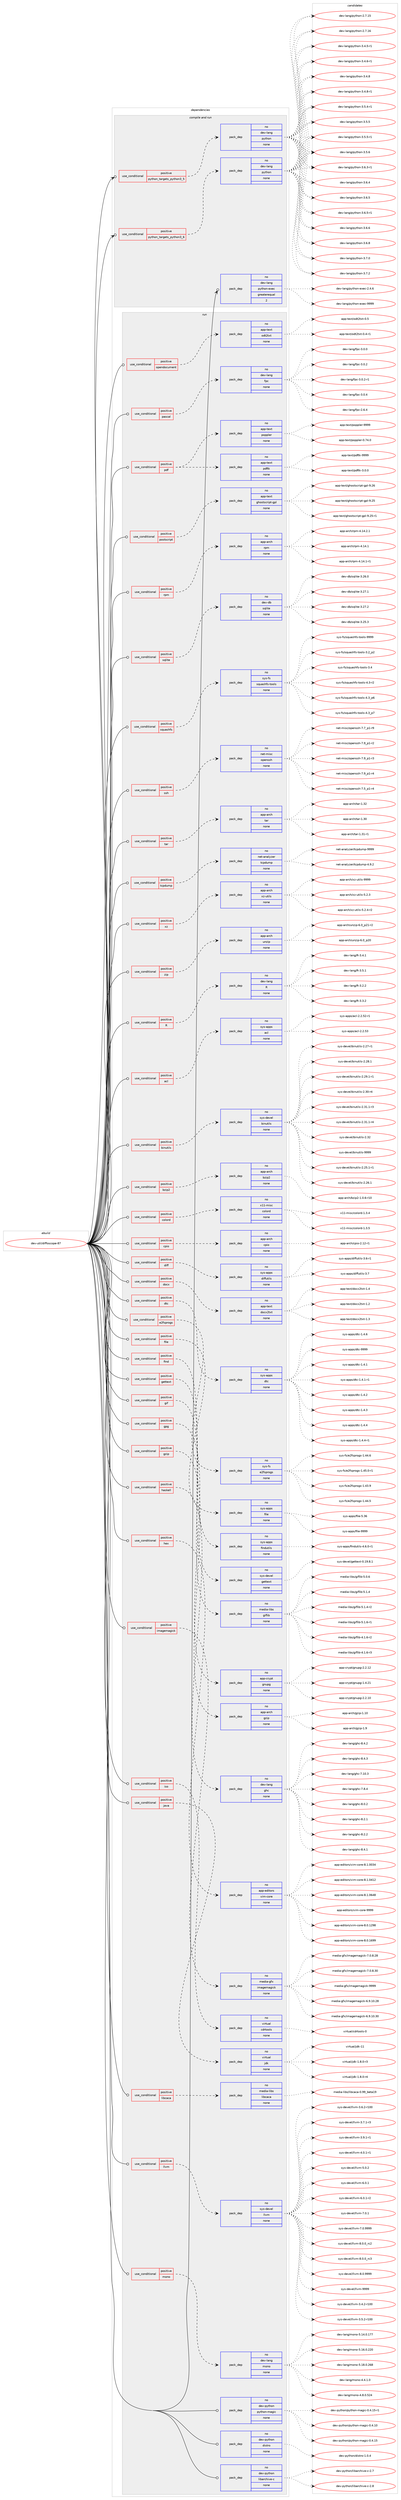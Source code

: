 digraph prolog {

# *************
# Graph options
# *************

newrank=true;
concentrate=true;
compound=true;
graph [rankdir=LR,fontname=Helvetica,fontsize=10,ranksep=1.5];#, ranksep=2.5, nodesep=0.2];
edge  [arrowhead=vee];
node  [fontname=Helvetica,fontsize=10];

# **********
# The ebuild
# **********

subgraph cluster_leftcol {
color=gray;
rank=same;
label=<<i>ebuild</i>>;
id [label="dev-util/diffoscope-87", color=red, width=4, href="../dev-util/diffoscope-87.svg"];
}

# ****************
# The dependencies
# ****************

subgraph cluster_midcol {
color=gray;
label=<<i>dependencies</i>>;
subgraph cluster_compile {
fillcolor="#eeeeee";
style=filled;
label=<<i>compile</i>>;
}
subgraph cluster_compileandrun {
fillcolor="#eeeeee";
style=filled;
label=<<i>compile and run</i>>;
subgraph cond424155 {
dependency1544496 [label=<<TABLE BORDER="0" CELLBORDER="1" CELLSPACING="0" CELLPADDING="4"><TR><TD ROWSPAN="3" CELLPADDING="10">use_conditional</TD></TR><TR><TD>positive</TD></TR><TR><TD>python_targets_python3_5</TD></TR></TABLE>>, shape=none, color=red];
subgraph pack1096718 {
dependency1544497 [label=<<TABLE BORDER="0" CELLBORDER="1" CELLSPACING="0" CELLPADDING="4" WIDTH="220"><TR><TD ROWSPAN="6" CELLPADDING="30">pack_dep</TD></TR><TR><TD WIDTH="110">no</TD></TR><TR><TD>dev-lang</TD></TR><TR><TD>python</TD></TR><TR><TD>none</TD></TR><TR><TD></TD></TR></TABLE>>, shape=none, color=blue];
}
dependency1544496:e -> dependency1544497:w [weight=20,style="dashed",arrowhead="vee"];
}
id:e -> dependency1544496:w [weight=20,style="solid",arrowhead="odotvee"];
subgraph cond424156 {
dependency1544498 [label=<<TABLE BORDER="0" CELLBORDER="1" CELLSPACING="0" CELLPADDING="4"><TR><TD ROWSPAN="3" CELLPADDING="10">use_conditional</TD></TR><TR><TD>positive</TD></TR><TR><TD>python_targets_python3_6</TD></TR></TABLE>>, shape=none, color=red];
subgraph pack1096719 {
dependency1544499 [label=<<TABLE BORDER="0" CELLBORDER="1" CELLSPACING="0" CELLPADDING="4" WIDTH="220"><TR><TD ROWSPAN="6" CELLPADDING="30">pack_dep</TD></TR><TR><TD WIDTH="110">no</TD></TR><TR><TD>dev-lang</TD></TR><TR><TD>python</TD></TR><TR><TD>none</TD></TR><TR><TD></TD></TR></TABLE>>, shape=none, color=blue];
}
dependency1544498:e -> dependency1544499:w [weight=20,style="dashed",arrowhead="vee"];
}
id:e -> dependency1544498:w [weight=20,style="solid",arrowhead="odotvee"];
subgraph pack1096720 {
dependency1544500 [label=<<TABLE BORDER="0" CELLBORDER="1" CELLSPACING="0" CELLPADDING="4" WIDTH="220"><TR><TD ROWSPAN="6" CELLPADDING="30">pack_dep</TD></TR><TR><TD WIDTH="110">no</TD></TR><TR><TD>dev-lang</TD></TR><TR><TD>python-exec</TD></TR><TR><TD>greaterequal</TD></TR><TR><TD>2</TD></TR></TABLE>>, shape=none, color=blue];
}
id:e -> dependency1544500:w [weight=20,style="solid",arrowhead="odotvee"];
}
subgraph cluster_run {
fillcolor="#eeeeee";
style=filled;
label=<<i>run</i>>;
subgraph cond424157 {
dependency1544501 [label=<<TABLE BORDER="0" CELLBORDER="1" CELLSPACING="0" CELLPADDING="4"><TR><TD ROWSPAN="3" CELLPADDING="10">use_conditional</TD></TR><TR><TD>positive</TD></TR><TR><TD>R</TD></TR></TABLE>>, shape=none, color=red];
subgraph pack1096721 {
dependency1544502 [label=<<TABLE BORDER="0" CELLBORDER="1" CELLSPACING="0" CELLPADDING="4" WIDTH="220"><TR><TD ROWSPAN="6" CELLPADDING="30">pack_dep</TD></TR><TR><TD WIDTH="110">no</TD></TR><TR><TD>dev-lang</TD></TR><TR><TD>R</TD></TR><TR><TD>none</TD></TR><TR><TD></TD></TR></TABLE>>, shape=none, color=blue];
}
dependency1544501:e -> dependency1544502:w [weight=20,style="dashed",arrowhead="vee"];
}
id:e -> dependency1544501:w [weight=20,style="solid",arrowhead="odot"];
subgraph cond424158 {
dependency1544503 [label=<<TABLE BORDER="0" CELLBORDER="1" CELLSPACING="0" CELLPADDING="4"><TR><TD ROWSPAN="3" CELLPADDING="10">use_conditional</TD></TR><TR><TD>positive</TD></TR><TR><TD>acl</TD></TR></TABLE>>, shape=none, color=red];
subgraph pack1096722 {
dependency1544504 [label=<<TABLE BORDER="0" CELLBORDER="1" CELLSPACING="0" CELLPADDING="4" WIDTH="220"><TR><TD ROWSPAN="6" CELLPADDING="30">pack_dep</TD></TR><TR><TD WIDTH="110">no</TD></TR><TR><TD>sys-apps</TD></TR><TR><TD>acl</TD></TR><TR><TD>none</TD></TR><TR><TD></TD></TR></TABLE>>, shape=none, color=blue];
}
dependency1544503:e -> dependency1544504:w [weight=20,style="dashed",arrowhead="vee"];
}
id:e -> dependency1544503:w [weight=20,style="solid",arrowhead="odot"];
subgraph cond424159 {
dependency1544505 [label=<<TABLE BORDER="0" CELLBORDER="1" CELLSPACING="0" CELLPADDING="4"><TR><TD ROWSPAN="3" CELLPADDING="10">use_conditional</TD></TR><TR><TD>positive</TD></TR><TR><TD>binutils</TD></TR></TABLE>>, shape=none, color=red];
subgraph pack1096723 {
dependency1544506 [label=<<TABLE BORDER="0" CELLBORDER="1" CELLSPACING="0" CELLPADDING="4" WIDTH="220"><TR><TD ROWSPAN="6" CELLPADDING="30">pack_dep</TD></TR><TR><TD WIDTH="110">no</TD></TR><TR><TD>sys-devel</TD></TR><TR><TD>binutils</TD></TR><TR><TD>none</TD></TR><TR><TD></TD></TR></TABLE>>, shape=none, color=blue];
}
dependency1544505:e -> dependency1544506:w [weight=20,style="dashed",arrowhead="vee"];
}
id:e -> dependency1544505:w [weight=20,style="solid",arrowhead="odot"];
subgraph cond424160 {
dependency1544507 [label=<<TABLE BORDER="0" CELLBORDER="1" CELLSPACING="0" CELLPADDING="4"><TR><TD ROWSPAN="3" CELLPADDING="10">use_conditional</TD></TR><TR><TD>positive</TD></TR><TR><TD>bzip2</TD></TR></TABLE>>, shape=none, color=red];
subgraph pack1096724 {
dependency1544508 [label=<<TABLE BORDER="0" CELLBORDER="1" CELLSPACING="0" CELLPADDING="4" WIDTH="220"><TR><TD ROWSPAN="6" CELLPADDING="30">pack_dep</TD></TR><TR><TD WIDTH="110">no</TD></TR><TR><TD>app-arch</TD></TR><TR><TD>bzip2</TD></TR><TR><TD>none</TD></TR><TR><TD></TD></TR></TABLE>>, shape=none, color=blue];
}
dependency1544507:e -> dependency1544508:w [weight=20,style="dashed",arrowhead="vee"];
}
id:e -> dependency1544507:w [weight=20,style="solid",arrowhead="odot"];
subgraph cond424161 {
dependency1544509 [label=<<TABLE BORDER="0" CELLBORDER="1" CELLSPACING="0" CELLPADDING="4"><TR><TD ROWSPAN="3" CELLPADDING="10">use_conditional</TD></TR><TR><TD>positive</TD></TR><TR><TD>colord</TD></TR></TABLE>>, shape=none, color=red];
subgraph pack1096725 {
dependency1544510 [label=<<TABLE BORDER="0" CELLBORDER="1" CELLSPACING="0" CELLPADDING="4" WIDTH="220"><TR><TD ROWSPAN="6" CELLPADDING="30">pack_dep</TD></TR><TR><TD WIDTH="110">no</TD></TR><TR><TD>x11-misc</TD></TR><TR><TD>colord</TD></TR><TR><TD>none</TD></TR><TR><TD></TD></TR></TABLE>>, shape=none, color=blue];
}
dependency1544509:e -> dependency1544510:w [weight=20,style="dashed",arrowhead="vee"];
}
id:e -> dependency1544509:w [weight=20,style="solid",arrowhead="odot"];
subgraph cond424162 {
dependency1544511 [label=<<TABLE BORDER="0" CELLBORDER="1" CELLSPACING="0" CELLPADDING="4"><TR><TD ROWSPAN="3" CELLPADDING="10">use_conditional</TD></TR><TR><TD>positive</TD></TR><TR><TD>cpio</TD></TR></TABLE>>, shape=none, color=red];
subgraph pack1096726 {
dependency1544512 [label=<<TABLE BORDER="0" CELLBORDER="1" CELLSPACING="0" CELLPADDING="4" WIDTH="220"><TR><TD ROWSPAN="6" CELLPADDING="30">pack_dep</TD></TR><TR><TD WIDTH="110">no</TD></TR><TR><TD>app-arch</TD></TR><TR><TD>cpio</TD></TR><TR><TD>none</TD></TR><TR><TD></TD></TR></TABLE>>, shape=none, color=blue];
}
dependency1544511:e -> dependency1544512:w [weight=20,style="dashed",arrowhead="vee"];
}
id:e -> dependency1544511:w [weight=20,style="solid",arrowhead="odot"];
subgraph cond424163 {
dependency1544513 [label=<<TABLE BORDER="0" CELLBORDER="1" CELLSPACING="0" CELLPADDING="4"><TR><TD ROWSPAN="3" CELLPADDING="10">use_conditional</TD></TR><TR><TD>positive</TD></TR><TR><TD>diff</TD></TR></TABLE>>, shape=none, color=red];
subgraph pack1096727 {
dependency1544514 [label=<<TABLE BORDER="0" CELLBORDER="1" CELLSPACING="0" CELLPADDING="4" WIDTH="220"><TR><TD ROWSPAN="6" CELLPADDING="30">pack_dep</TD></TR><TR><TD WIDTH="110">no</TD></TR><TR><TD>sys-apps</TD></TR><TR><TD>diffutils</TD></TR><TR><TD>none</TD></TR><TR><TD></TD></TR></TABLE>>, shape=none, color=blue];
}
dependency1544513:e -> dependency1544514:w [weight=20,style="dashed",arrowhead="vee"];
}
id:e -> dependency1544513:w [weight=20,style="solid",arrowhead="odot"];
subgraph cond424164 {
dependency1544515 [label=<<TABLE BORDER="0" CELLBORDER="1" CELLSPACING="0" CELLPADDING="4"><TR><TD ROWSPAN="3" CELLPADDING="10">use_conditional</TD></TR><TR><TD>positive</TD></TR><TR><TD>docx</TD></TR></TABLE>>, shape=none, color=red];
subgraph pack1096728 {
dependency1544516 [label=<<TABLE BORDER="0" CELLBORDER="1" CELLSPACING="0" CELLPADDING="4" WIDTH="220"><TR><TD ROWSPAN="6" CELLPADDING="30">pack_dep</TD></TR><TR><TD WIDTH="110">no</TD></TR><TR><TD>app-text</TD></TR><TR><TD>docx2txt</TD></TR><TR><TD>none</TD></TR><TR><TD></TD></TR></TABLE>>, shape=none, color=blue];
}
dependency1544515:e -> dependency1544516:w [weight=20,style="dashed",arrowhead="vee"];
}
id:e -> dependency1544515:w [weight=20,style="solid",arrowhead="odot"];
subgraph cond424165 {
dependency1544517 [label=<<TABLE BORDER="0" CELLBORDER="1" CELLSPACING="0" CELLPADDING="4"><TR><TD ROWSPAN="3" CELLPADDING="10">use_conditional</TD></TR><TR><TD>positive</TD></TR><TR><TD>dtc</TD></TR></TABLE>>, shape=none, color=red];
subgraph pack1096729 {
dependency1544518 [label=<<TABLE BORDER="0" CELLBORDER="1" CELLSPACING="0" CELLPADDING="4" WIDTH="220"><TR><TD ROWSPAN="6" CELLPADDING="30">pack_dep</TD></TR><TR><TD WIDTH="110">no</TD></TR><TR><TD>sys-apps</TD></TR><TR><TD>dtc</TD></TR><TR><TD>none</TD></TR><TR><TD></TD></TR></TABLE>>, shape=none, color=blue];
}
dependency1544517:e -> dependency1544518:w [weight=20,style="dashed",arrowhead="vee"];
}
id:e -> dependency1544517:w [weight=20,style="solid",arrowhead="odot"];
subgraph cond424166 {
dependency1544519 [label=<<TABLE BORDER="0" CELLBORDER="1" CELLSPACING="0" CELLPADDING="4"><TR><TD ROWSPAN="3" CELLPADDING="10">use_conditional</TD></TR><TR><TD>positive</TD></TR><TR><TD>e2fsprogs</TD></TR></TABLE>>, shape=none, color=red];
subgraph pack1096730 {
dependency1544520 [label=<<TABLE BORDER="0" CELLBORDER="1" CELLSPACING="0" CELLPADDING="4" WIDTH="220"><TR><TD ROWSPAN="6" CELLPADDING="30">pack_dep</TD></TR><TR><TD WIDTH="110">no</TD></TR><TR><TD>sys-fs</TD></TR><TR><TD>e2fsprogs</TD></TR><TR><TD>none</TD></TR><TR><TD></TD></TR></TABLE>>, shape=none, color=blue];
}
dependency1544519:e -> dependency1544520:w [weight=20,style="dashed",arrowhead="vee"];
}
id:e -> dependency1544519:w [weight=20,style="solid",arrowhead="odot"];
subgraph cond424167 {
dependency1544521 [label=<<TABLE BORDER="0" CELLBORDER="1" CELLSPACING="0" CELLPADDING="4"><TR><TD ROWSPAN="3" CELLPADDING="10">use_conditional</TD></TR><TR><TD>positive</TD></TR><TR><TD>file</TD></TR></TABLE>>, shape=none, color=red];
subgraph pack1096731 {
dependency1544522 [label=<<TABLE BORDER="0" CELLBORDER="1" CELLSPACING="0" CELLPADDING="4" WIDTH="220"><TR><TD ROWSPAN="6" CELLPADDING="30">pack_dep</TD></TR><TR><TD WIDTH="110">no</TD></TR><TR><TD>sys-apps</TD></TR><TR><TD>file</TD></TR><TR><TD>none</TD></TR><TR><TD></TD></TR></TABLE>>, shape=none, color=blue];
}
dependency1544521:e -> dependency1544522:w [weight=20,style="dashed",arrowhead="vee"];
}
id:e -> dependency1544521:w [weight=20,style="solid",arrowhead="odot"];
subgraph cond424168 {
dependency1544523 [label=<<TABLE BORDER="0" CELLBORDER="1" CELLSPACING="0" CELLPADDING="4"><TR><TD ROWSPAN="3" CELLPADDING="10">use_conditional</TD></TR><TR><TD>positive</TD></TR><TR><TD>find</TD></TR></TABLE>>, shape=none, color=red];
subgraph pack1096732 {
dependency1544524 [label=<<TABLE BORDER="0" CELLBORDER="1" CELLSPACING="0" CELLPADDING="4" WIDTH="220"><TR><TD ROWSPAN="6" CELLPADDING="30">pack_dep</TD></TR><TR><TD WIDTH="110">no</TD></TR><TR><TD>sys-apps</TD></TR><TR><TD>findutils</TD></TR><TR><TD>none</TD></TR><TR><TD></TD></TR></TABLE>>, shape=none, color=blue];
}
dependency1544523:e -> dependency1544524:w [weight=20,style="dashed",arrowhead="vee"];
}
id:e -> dependency1544523:w [weight=20,style="solid",arrowhead="odot"];
subgraph cond424169 {
dependency1544525 [label=<<TABLE BORDER="0" CELLBORDER="1" CELLSPACING="0" CELLPADDING="4"><TR><TD ROWSPAN="3" CELLPADDING="10">use_conditional</TD></TR><TR><TD>positive</TD></TR><TR><TD>gettext</TD></TR></TABLE>>, shape=none, color=red];
subgraph pack1096733 {
dependency1544526 [label=<<TABLE BORDER="0" CELLBORDER="1" CELLSPACING="0" CELLPADDING="4" WIDTH="220"><TR><TD ROWSPAN="6" CELLPADDING="30">pack_dep</TD></TR><TR><TD WIDTH="110">no</TD></TR><TR><TD>sys-devel</TD></TR><TR><TD>gettext</TD></TR><TR><TD>none</TD></TR><TR><TD></TD></TR></TABLE>>, shape=none, color=blue];
}
dependency1544525:e -> dependency1544526:w [weight=20,style="dashed",arrowhead="vee"];
}
id:e -> dependency1544525:w [weight=20,style="solid",arrowhead="odot"];
subgraph cond424170 {
dependency1544527 [label=<<TABLE BORDER="0" CELLBORDER="1" CELLSPACING="0" CELLPADDING="4"><TR><TD ROWSPAN="3" CELLPADDING="10">use_conditional</TD></TR><TR><TD>positive</TD></TR><TR><TD>gif</TD></TR></TABLE>>, shape=none, color=red];
subgraph pack1096734 {
dependency1544528 [label=<<TABLE BORDER="0" CELLBORDER="1" CELLSPACING="0" CELLPADDING="4" WIDTH="220"><TR><TD ROWSPAN="6" CELLPADDING="30">pack_dep</TD></TR><TR><TD WIDTH="110">no</TD></TR><TR><TD>media-libs</TD></TR><TR><TD>giflib</TD></TR><TR><TD>none</TD></TR><TR><TD></TD></TR></TABLE>>, shape=none, color=blue];
}
dependency1544527:e -> dependency1544528:w [weight=20,style="dashed",arrowhead="vee"];
}
id:e -> dependency1544527:w [weight=20,style="solid",arrowhead="odot"];
subgraph cond424171 {
dependency1544529 [label=<<TABLE BORDER="0" CELLBORDER="1" CELLSPACING="0" CELLPADDING="4"><TR><TD ROWSPAN="3" CELLPADDING="10">use_conditional</TD></TR><TR><TD>positive</TD></TR><TR><TD>gpg</TD></TR></TABLE>>, shape=none, color=red];
subgraph pack1096735 {
dependency1544530 [label=<<TABLE BORDER="0" CELLBORDER="1" CELLSPACING="0" CELLPADDING="4" WIDTH="220"><TR><TD ROWSPAN="6" CELLPADDING="30">pack_dep</TD></TR><TR><TD WIDTH="110">no</TD></TR><TR><TD>app-crypt</TD></TR><TR><TD>gnupg</TD></TR><TR><TD>none</TD></TR><TR><TD></TD></TR></TABLE>>, shape=none, color=blue];
}
dependency1544529:e -> dependency1544530:w [weight=20,style="dashed",arrowhead="vee"];
}
id:e -> dependency1544529:w [weight=20,style="solid",arrowhead="odot"];
subgraph cond424172 {
dependency1544531 [label=<<TABLE BORDER="0" CELLBORDER="1" CELLSPACING="0" CELLPADDING="4"><TR><TD ROWSPAN="3" CELLPADDING="10">use_conditional</TD></TR><TR><TD>positive</TD></TR><TR><TD>gzip</TD></TR></TABLE>>, shape=none, color=red];
subgraph pack1096736 {
dependency1544532 [label=<<TABLE BORDER="0" CELLBORDER="1" CELLSPACING="0" CELLPADDING="4" WIDTH="220"><TR><TD ROWSPAN="6" CELLPADDING="30">pack_dep</TD></TR><TR><TD WIDTH="110">no</TD></TR><TR><TD>app-arch</TD></TR><TR><TD>gzip</TD></TR><TR><TD>none</TD></TR><TR><TD></TD></TR></TABLE>>, shape=none, color=blue];
}
dependency1544531:e -> dependency1544532:w [weight=20,style="dashed",arrowhead="vee"];
}
id:e -> dependency1544531:w [weight=20,style="solid",arrowhead="odot"];
subgraph cond424173 {
dependency1544533 [label=<<TABLE BORDER="0" CELLBORDER="1" CELLSPACING="0" CELLPADDING="4"><TR><TD ROWSPAN="3" CELLPADDING="10">use_conditional</TD></TR><TR><TD>positive</TD></TR><TR><TD>haskell</TD></TR></TABLE>>, shape=none, color=red];
subgraph pack1096737 {
dependency1544534 [label=<<TABLE BORDER="0" CELLBORDER="1" CELLSPACING="0" CELLPADDING="4" WIDTH="220"><TR><TD ROWSPAN="6" CELLPADDING="30">pack_dep</TD></TR><TR><TD WIDTH="110">no</TD></TR><TR><TD>dev-lang</TD></TR><TR><TD>ghc</TD></TR><TR><TD>none</TD></TR><TR><TD></TD></TR></TABLE>>, shape=none, color=blue];
}
dependency1544533:e -> dependency1544534:w [weight=20,style="dashed",arrowhead="vee"];
}
id:e -> dependency1544533:w [weight=20,style="solid",arrowhead="odot"];
subgraph cond424174 {
dependency1544535 [label=<<TABLE BORDER="0" CELLBORDER="1" CELLSPACING="0" CELLPADDING="4"><TR><TD ROWSPAN="3" CELLPADDING="10">use_conditional</TD></TR><TR><TD>positive</TD></TR><TR><TD>hex</TD></TR></TABLE>>, shape=none, color=red];
subgraph pack1096738 {
dependency1544536 [label=<<TABLE BORDER="0" CELLBORDER="1" CELLSPACING="0" CELLPADDING="4" WIDTH="220"><TR><TD ROWSPAN="6" CELLPADDING="30">pack_dep</TD></TR><TR><TD WIDTH="110">no</TD></TR><TR><TD>app-editors</TD></TR><TR><TD>vim-core</TD></TR><TR><TD>none</TD></TR><TR><TD></TD></TR></TABLE>>, shape=none, color=blue];
}
dependency1544535:e -> dependency1544536:w [weight=20,style="dashed",arrowhead="vee"];
}
id:e -> dependency1544535:w [weight=20,style="solid",arrowhead="odot"];
subgraph cond424175 {
dependency1544537 [label=<<TABLE BORDER="0" CELLBORDER="1" CELLSPACING="0" CELLPADDING="4"><TR><TD ROWSPAN="3" CELLPADDING="10">use_conditional</TD></TR><TR><TD>positive</TD></TR><TR><TD>imagemagick</TD></TR></TABLE>>, shape=none, color=red];
subgraph pack1096739 {
dependency1544538 [label=<<TABLE BORDER="0" CELLBORDER="1" CELLSPACING="0" CELLPADDING="4" WIDTH="220"><TR><TD ROWSPAN="6" CELLPADDING="30">pack_dep</TD></TR><TR><TD WIDTH="110">no</TD></TR><TR><TD>media-gfx</TD></TR><TR><TD>imagemagick</TD></TR><TR><TD>none</TD></TR><TR><TD></TD></TR></TABLE>>, shape=none, color=blue];
}
dependency1544537:e -> dependency1544538:w [weight=20,style="dashed",arrowhead="vee"];
}
id:e -> dependency1544537:w [weight=20,style="solid",arrowhead="odot"];
subgraph cond424176 {
dependency1544539 [label=<<TABLE BORDER="0" CELLBORDER="1" CELLSPACING="0" CELLPADDING="4"><TR><TD ROWSPAN="3" CELLPADDING="10">use_conditional</TD></TR><TR><TD>positive</TD></TR><TR><TD>iso</TD></TR></TABLE>>, shape=none, color=red];
subgraph pack1096740 {
dependency1544540 [label=<<TABLE BORDER="0" CELLBORDER="1" CELLSPACING="0" CELLPADDING="4" WIDTH="220"><TR><TD ROWSPAN="6" CELLPADDING="30">pack_dep</TD></TR><TR><TD WIDTH="110">no</TD></TR><TR><TD>virtual</TD></TR><TR><TD>cdrtools</TD></TR><TR><TD>none</TD></TR><TR><TD></TD></TR></TABLE>>, shape=none, color=blue];
}
dependency1544539:e -> dependency1544540:w [weight=20,style="dashed",arrowhead="vee"];
}
id:e -> dependency1544539:w [weight=20,style="solid",arrowhead="odot"];
subgraph cond424177 {
dependency1544541 [label=<<TABLE BORDER="0" CELLBORDER="1" CELLSPACING="0" CELLPADDING="4"><TR><TD ROWSPAN="3" CELLPADDING="10">use_conditional</TD></TR><TR><TD>positive</TD></TR><TR><TD>java</TD></TR></TABLE>>, shape=none, color=red];
subgraph pack1096741 {
dependency1544542 [label=<<TABLE BORDER="0" CELLBORDER="1" CELLSPACING="0" CELLPADDING="4" WIDTH="220"><TR><TD ROWSPAN="6" CELLPADDING="30">pack_dep</TD></TR><TR><TD WIDTH="110">no</TD></TR><TR><TD>virtual</TD></TR><TR><TD>jdk</TD></TR><TR><TD>none</TD></TR><TR><TD></TD></TR></TABLE>>, shape=none, color=blue];
}
dependency1544541:e -> dependency1544542:w [weight=20,style="dashed",arrowhead="vee"];
}
id:e -> dependency1544541:w [weight=20,style="solid",arrowhead="odot"];
subgraph cond424178 {
dependency1544543 [label=<<TABLE BORDER="0" CELLBORDER="1" CELLSPACING="0" CELLPADDING="4"><TR><TD ROWSPAN="3" CELLPADDING="10">use_conditional</TD></TR><TR><TD>positive</TD></TR><TR><TD>libcaca</TD></TR></TABLE>>, shape=none, color=red];
subgraph pack1096742 {
dependency1544544 [label=<<TABLE BORDER="0" CELLBORDER="1" CELLSPACING="0" CELLPADDING="4" WIDTH="220"><TR><TD ROWSPAN="6" CELLPADDING="30">pack_dep</TD></TR><TR><TD WIDTH="110">no</TD></TR><TR><TD>media-libs</TD></TR><TR><TD>libcaca</TD></TR><TR><TD>none</TD></TR><TR><TD></TD></TR></TABLE>>, shape=none, color=blue];
}
dependency1544543:e -> dependency1544544:w [weight=20,style="dashed",arrowhead="vee"];
}
id:e -> dependency1544543:w [weight=20,style="solid",arrowhead="odot"];
subgraph cond424179 {
dependency1544545 [label=<<TABLE BORDER="0" CELLBORDER="1" CELLSPACING="0" CELLPADDING="4"><TR><TD ROWSPAN="3" CELLPADDING="10">use_conditional</TD></TR><TR><TD>positive</TD></TR><TR><TD>llvm</TD></TR></TABLE>>, shape=none, color=red];
subgraph pack1096743 {
dependency1544546 [label=<<TABLE BORDER="0" CELLBORDER="1" CELLSPACING="0" CELLPADDING="4" WIDTH="220"><TR><TD ROWSPAN="6" CELLPADDING="30">pack_dep</TD></TR><TR><TD WIDTH="110">no</TD></TR><TR><TD>sys-devel</TD></TR><TR><TD>llvm</TD></TR><TR><TD>none</TD></TR><TR><TD></TD></TR></TABLE>>, shape=none, color=blue];
}
dependency1544545:e -> dependency1544546:w [weight=20,style="dashed",arrowhead="vee"];
}
id:e -> dependency1544545:w [weight=20,style="solid",arrowhead="odot"];
subgraph cond424180 {
dependency1544547 [label=<<TABLE BORDER="0" CELLBORDER="1" CELLSPACING="0" CELLPADDING="4"><TR><TD ROWSPAN="3" CELLPADDING="10">use_conditional</TD></TR><TR><TD>positive</TD></TR><TR><TD>mono</TD></TR></TABLE>>, shape=none, color=red];
subgraph pack1096744 {
dependency1544548 [label=<<TABLE BORDER="0" CELLBORDER="1" CELLSPACING="0" CELLPADDING="4" WIDTH="220"><TR><TD ROWSPAN="6" CELLPADDING="30">pack_dep</TD></TR><TR><TD WIDTH="110">no</TD></TR><TR><TD>dev-lang</TD></TR><TR><TD>mono</TD></TR><TR><TD>none</TD></TR><TR><TD></TD></TR></TABLE>>, shape=none, color=blue];
}
dependency1544547:e -> dependency1544548:w [weight=20,style="dashed",arrowhead="vee"];
}
id:e -> dependency1544547:w [weight=20,style="solid",arrowhead="odot"];
subgraph cond424181 {
dependency1544549 [label=<<TABLE BORDER="0" CELLBORDER="1" CELLSPACING="0" CELLPADDING="4"><TR><TD ROWSPAN="3" CELLPADDING="10">use_conditional</TD></TR><TR><TD>positive</TD></TR><TR><TD>opendocument</TD></TR></TABLE>>, shape=none, color=red];
subgraph pack1096745 {
dependency1544550 [label=<<TABLE BORDER="0" CELLBORDER="1" CELLSPACING="0" CELLPADDING="4" WIDTH="220"><TR><TD ROWSPAN="6" CELLPADDING="30">pack_dep</TD></TR><TR><TD WIDTH="110">no</TD></TR><TR><TD>app-text</TD></TR><TR><TD>odt2txt</TD></TR><TR><TD>none</TD></TR><TR><TD></TD></TR></TABLE>>, shape=none, color=blue];
}
dependency1544549:e -> dependency1544550:w [weight=20,style="dashed",arrowhead="vee"];
}
id:e -> dependency1544549:w [weight=20,style="solid",arrowhead="odot"];
subgraph cond424182 {
dependency1544551 [label=<<TABLE BORDER="0" CELLBORDER="1" CELLSPACING="0" CELLPADDING="4"><TR><TD ROWSPAN="3" CELLPADDING="10">use_conditional</TD></TR><TR><TD>positive</TD></TR><TR><TD>pascal</TD></TR></TABLE>>, shape=none, color=red];
subgraph pack1096746 {
dependency1544552 [label=<<TABLE BORDER="0" CELLBORDER="1" CELLSPACING="0" CELLPADDING="4" WIDTH="220"><TR><TD ROWSPAN="6" CELLPADDING="30">pack_dep</TD></TR><TR><TD WIDTH="110">no</TD></TR><TR><TD>dev-lang</TD></TR><TR><TD>fpc</TD></TR><TR><TD>none</TD></TR><TR><TD></TD></TR></TABLE>>, shape=none, color=blue];
}
dependency1544551:e -> dependency1544552:w [weight=20,style="dashed",arrowhead="vee"];
}
id:e -> dependency1544551:w [weight=20,style="solid",arrowhead="odot"];
subgraph cond424183 {
dependency1544553 [label=<<TABLE BORDER="0" CELLBORDER="1" CELLSPACING="0" CELLPADDING="4"><TR><TD ROWSPAN="3" CELLPADDING="10">use_conditional</TD></TR><TR><TD>positive</TD></TR><TR><TD>pdf</TD></TR></TABLE>>, shape=none, color=red];
subgraph pack1096747 {
dependency1544554 [label=<<TABLE BORDER="0" CELLBORDER="1" CELLSPACING="0" CELLPADDING="4" WIDTH="220"><TR><TD ROWSPAN="6" CELLPADDING="30">pack_dep</TD></TR><TR><TD WIDTH="110">no</TD></TR><TR><TD>app-text</TD></TR><TR><TD>pdftk</TD></TR><TR><TD>none</TD></TR><TR><TD></TD></TR></TABLE>>, shape=none, color=blue];
}
dependency1544553:e -> dependency1544554:w [weight=20,style="dashed",arrowhead="vee"];
subgraph pack1096748 {
dependency1544555 [label=<<TABLE BORDER="0" CELLBORDER="1" CELLSPACING="0" CELLPADDING="4" WIDTH="220"><TR><TD ROWSPAN="6" CELLPADDING="30">pack_dep</TD></TR><TR><TD WIDTH="110">no</TD></TR><TR><TD>app-text</TD></TR><TR><TD>poppler</TD></TR><TR><TD>none</TD></TR><TR><TD></TD></TR></TABLE>>, shape=none, color=blue];
}
dependency1544553:e -> dependency1544555:w [weight=20,style="dashed",arrowhead="vee"];
}
id:e -> dependency1544553:w [weight=20,style="solid",arrowhead="odot"];
subgraph cond424184 {
dependency1544556 [label=<<TABLE BORDER="0" CELLBORDER="1" CELLSPACING="0" CELLPADDING="4"><TR><TD ROWSPAN="3" CELLPADDING="10">use_conditional</TD></TR><TR><TD>positive</TD></TR><TR><TD>postscript</TD></TR></TABLE>>, shape=none, color=red];
subgraph pack1096749 {
dependency1544557 [label=<<TABLE BORDER="0" CELLBORDER="1" CELLSPACING="0" CELLPADDING="4" WIDTH="220"><TR><TD ROWSPAN="6" CELLPADDING="30">pack_dep</TD></TR><TR><TD WIDTH="110">no</TD></TR><TR><TD>app-text</TD></TR><TR><TD>ghostscript-gpl</TD></TR><TR><TD>none</TD></TR><TR><TD></TD></TR></TABLE>>, shape=none, color=blue];
}
dependency1544556:e -> dependency1544557:w [weight=20,style="dashed",arrowhead="vee"];
}
id:e -> dependency1544556:w [weight=20,style="solid",arrowhead="odot"];
subgraph cond424185 {
dependency1544558 [label=<<TABLE BORDER="0" CELLBORDER="1" CELLSPACING="0" CELLPADDING="4"><TR><TD ROWSPAN="3" CELLPADDING="10">use_conditional</TD></TR><TR><TD>positive</TD></TR><TR><TD>rpm</TD></TR></TABLE>>, shape=none, color=red];
subgraph pack1096750 {
dependency1544559 [label=<<TABLE BORDER="0" CELLBORDER="1" CELLSPACING="0" CELLPADDING="4" WIDTH="220"><TR><TD ROWSPAN="6" CELLPADDING="30">pack_dep</TD></TR><TR><TD WIDTH="110">no</TD></TR><TR><TD>app-arch</TD></TR><TR><TD>rpm</TD></TR><TR><TD>none</TD></TR><TR><TD></TD></TR></TABLE>>, shape=none, color=blue];
}
dependency1544558:e -> dependency1544559:w [weight=20,style="dashed",arrowhead="vee"];
}
id:e -> dependency1544558:w [weight=20,style="solid",arrowhead="odot"];
subgraph cond424186 {
dependency1544560 [label=<<TABLE BORDER="0" CELLBORDER="1" CELLSPACING="0" CELLPADDING="4"><TR><TD ROWSPAN="3" CELLPADDING="10">use_conditional</TD></TR><TR><TD>positive</TD></TR><TR><TD>sqlite</TD></TR></TABLE>>, shape=none, color=red];
subgraph pack1096751 {
dependency1544561 [label=<<TABLE BORDER="0" CELLBORDER="1" CELLSPACING="0" CELLPADDING="4" WIDTH="220"><TR><TD ROWSPAN="6" CELLPADDING="30">pack_dep</TD></TR><TR><TD WIDTH="110">no</TD></TR><TR><TD>dev-db</TD></TR><TR><TD>sqlite</TD></TR><TR><TD>none</TD></TR><TR><TD></TD></TR></TABLE>>, shape=none, color=blue];
}
dependency1544560:e -> dependency1544561:w [weight=20,style="dashed",arrowhead="vee"];
}
id:e -> dependency1544560:w [weight=20,style="solid",arrowhead="odot"];
subgraph cond424187 {
dependency1544562 [label=<<TABLE BORDER="0" CELLBORDER="1" CELLSPACING="0" CELLPADDING="4"><TR><TD ROWSPAN="3" CELLPADDING="10">use_conditional</TD></TR><TR><TD>positive</TD></TR><TR><TD>squashfs</TD></TR></TABLE>>, shape=none, color=red];
subgraph pack1096752 {
dependency1544563 [label=<<TABLE BORDER="0" CELLBORDER="1" CELLSPACING="0" CELLPADDING="4" WIDTH="220"><TR><TD ROWSPAN="6" CELLPADDING="30">pack_dep</TD></TR><TR><TD WIDTH="110">no</TD></TR><TR><TD>sys-fs</TD></TR><TR><TD>squashfs-tools</TD></TR><TR><TD>none</TD></TR><TR><TD></TD></TR></TABLE>>, shape=none, color=blue];
}
dependency1544562:e -> dependency1544563:w [weight=20,style="dashed",arrowhead="vee"];
}
id:e -> dependency1544562:w [weight=20,style="solid",arrowhead="odot"];
subgraph cond424188 {
dependency1544564 [label=<<TABLE BORDER="0" CELLBORDER="1" CELLSPACING="0" CELLPADDING="4"><TR><TD ROWSPAN="3" CELLPADDING="10">use_conditional</TD></TR><TR><TD>positive</TD></TR><TR><TD>ssh</TD></TR></TABLE>>, shape=none, color=red];
subgraph pack1096753 {
dependency1544565 [label=<<TABLE BORDER="0" CELLBORDER="1" CELLSPACING="0" CELLPADDING="4" WIDTH="220"><TR><TD ROWSPAN="6" CELLPADDING="30">pack_dep</TD></TR><TR><TD WIDTH="110">no</TD></TR><TR><TD>net-misc</TD></TR><TR><TD>openssh</TD></TR><TR><TD>none</TD></TR><TR><TD></TD></TR></TABLE>>, shape=none, color=blue];
}
dependency1544564:e -> dependency1544565:w [weight=20,style="dashed",arrowhead="vee"];
}
id:e -> dependency1544564:w [weight=20,style="solid",arrowhead="odot"];
subgraph cond424189 {
dependency1544566 [label=<<TABLE BORDER="0" CELLBORDER="1" CELLSPACING="0" CELLPADDING="4"><TR><TD ROWSPAN="3" CELLPADDING="10">use_conditional</TD></TR><TR><TD>positive</TD></TR><TR><TD>tar</TD></TR></TABLE>>, shape=none, color=red];
subgraph pack1096754 {
dependency1544567 [label=<<TABLE BORDER="0" CELLBORDER="1" CELLSPACING="0" CELLPADDING="4" WIDTH="220"><TR><TD ROWSPAN="6" CELLPADDING="30">pack_dep</TD></TR><TR><TD WIDTH="110">no</TD></TR><TR><TD>app-arch</TD></TR><TR><TD>tar</TD></TR><TR><TD>none</TD></TR><TR><TD></TD></TR></TABLE>>, shape=none, color=blue];
}
dependency1544566:e -> dependency1544567:w [weight=20,style="dashed",arrowhead="vee"];
}
id:e -> dependency1544566:w [weight=20,style="solid",arrowhead="odot"];
subgraph cond424190 {
dependency1544568 [label=<<TABLE BORDER="0" CELLBORDER="1" CELLSPACING="0" CELLPADDING="4"><TR><TD ROWSPAN="3" CELLPADDING="10">use_conditional</TD></TR><TR><TD>positive</TD></TR><TR><TD>tcpdump</TD></TR></TABLE>>, shape=none, color=red];
subgraph pack1096755 {
dependency1544569 [label=<<TABLE BORDER="0" CELLBORDER="1" CELLSPACING="0" CELLPADDING="4" WIDTH="220"><TR><TD ROWSPAN="6" CELLPADDING="30">pack_dep</TD></TR><TR><TD WIDTH="110">no</TD></TR><TR><TD>net-analyzer</TD></TR><TR><TD>tcpdump</TD></TR><TR><TD>none</TD></TR><TR><TD></TD></TR></TABLE>>, shape=none, color=blue];
}
dependency1544568:e -> dependency1544569:w [weight=20,style="dashed",arrowhead="vee"];
}
id:e -> dependency1544568:w [weight=20,style="solid",arrowhead="odot"];
subgraph cond424191 {
dependency1544570 [label=<<TABLE BORDER="0" CELLBORDER="1" CELLSPACING="0" CELLPADDING="4"><TR><TD ROWSPAN="3" CELLPADDING="10">use_conditional</TD></TR><TR><TD>positive</TD></TR><TR><TD>xz</TD></TR></TABLE>>, shape=none, color=red];
subgraph pack1096756 {
dependency1544571 [label=<<TABLE BORDER="0" CELLBORDER="1" CELLSPACING="0" CELLPADDING="4" WIDTH="220"><TR><TD ROWSPAN="6" CELLPADDING="30">pack_dep</TD></TR><TR><TD WIDTH="110">no</TD></TR><TR><TD>app-arch</TD></TR><TR><TD>xz-utils</TD></TR><TR><TD>none</TD></TR><TR><TD></TD></TR></TABLE>>, shape=none, color=blue];
}
dependency1544570:e -> dependency1544571:w [weight=20,style="dashed",arrowhead="vee"];
}
id:e -> dependency1544570:w [weight=20,style="solid",arrowhead="odot"];
subgraph cond424192 {
dependency1544572 [label=<<TABLE BORDER="0" CELLBORDER="1" CELLSPACING="0" CELLPADDING="4"><TR><TD ROWSPAN="3" CELLPADDING="10">use_conditional</TD></TR><TR><TD>positive</TD></TR><TR><TD>zip</TD></TR></TABLE>>, shape=none, color=red];
subgraph pack1096757 {
dependency1544573 [label=<<TABLE BORDER="0" CELLBORDER="1" CELLSPACING="0" CELLPADDING="4" WIDTH="220"><TR><TD ROWSPAN="6" CELLPADDING="30">pack_dep</TD></TR><TR><TD WIDTH="110">no</TD></TR><TR><TD>app-arch</TD></TR><TR><TD>unzip</TD></TR><TR><TD>none</TD></TR><TR><TD></TD></TR></TABLE>>, shape=none, color=blue];
}
dependency1544572:e -> dependency1544573:w [weight=20,style="dashed",arrowhead="vee"];
}
id:e -> dependency1544572:w [weight=20,style="solid",arrowhead="odot"];
subgraph pack1096758 {
dependency1544574 [label=<<TABLE BORDER="0" CELLBORDER="1" CELLSPACING="0" CELLPADDING="4" WIDTH="220"><TR><TD ROWSPAN="6" CELLPADDING="30">pack_dep</TD></TR><TR><TD WIDTH="110">no</TD></TR><TR><TD>dev-python</TD></TR><TR><TD>distro</TD></TR><TR><TD>none</TD></TR><TR><TD></TD></TR></TABLE>>, shape=none, color=blue];
}
id:e -> dependency1544574:w [weight=20,style="solid",arrowhead="odot"];
subgraph pack1096759 {
dependency1544575 [label=<<TABLE BORDER="0" CELLBORDER="1" CELLSPACING="0" CELLPADDING="4" WIDTH="220"><TR><TD ROWSPAN="6" CELLPADDING="30">pack_dep</TD></TR><TR><TD WIDTH="110">no</TD></TR><TR><TD>dev-python</TD></TR><TR><TD>libarchive-c</TD></TR><TR><TD>none</TD></TR><TR><TD></TD></TR></TABLE>>, shape=none, color=blue];
}
id:e -> dependency1544575:w [weight=20,style="solid",arrowhead="odot"];
subgraph pack1096760 {
dependency1544576 [label=<<TABLE BORDER="0" CELLBORDER="1" CELLSPACING="0" CELLPADDING="4" WIDTH="220"><TR><TD ROWSPAN="6" CELLPADDING="30">pack_dep</TD></TR><TR><TD WIDTH="110">no</TD></TR><TR><TD>dev-python</TD></TR><TR><TD>python-magic</TD></TR><TR><TD>none</TD></TR><TR><TD></TD></TR></TABLE>>, shape=none, color=blue];
}
id:e -> dependency1544576:w [weight=20,style="solid",arrowhead="odot"];
}
}

# **************
# The candidates
# **************

subgraph cluster_choices {
rank=same;
color=gray;
label=<<i>candidates</i>>;

subgraph choice1096718 {
color=black;
nodesep=1;
choice10010111845108971101034711212111610411111045504655464953 [label="dev-lang/python-2.7.15", color=red, width=4,href="../dev-lang/python-2.7.15.svg"];
choice10010111845108971101034711212111610411111045504655464954 [label="dev-lang/python-2.7.16", color=red, width=4,href="../dev-lang/python-2.7.16.svg"];
choice1001011184510897110103471121211161041111104551465246534511449 [label="dev-lang/python-3.4.5-r1", color=red, width=4,href="../dev-lang/python-3.4.5-r1.svg"];
choice1001011184510897110103471121211161041111104551465246544511449 [label="dev-lang/python-3.4.6-r1", color=red, width=4,href="../dev-lang/python-3.4.6-r1.svg"];
choice100101118451089711010347112121116104111110455146524656 [label="dev-lang/python-3.4.8", color=red, width=4,href="../dev-lang/python-3.4.8.svg"];
choice1001011184510897110103471121211161041111104551465246564511449 [label="dev-lang/python-3.4.8-r1", color=red, width=4,href="../dev-lang/python-3.4.8-r1.svg"];
choice1001011184510897110103471121211161041111104551465346524511449 [label="dev-lang/python-3.5.4-r1", color=red, width=4,href="../dev-lang/python-3.5.4-r1.svg"];
choice100101118451089711010347112121116104111110455146534653 [label="dev-lang/python-3.5.5", color=red, width=4,href="../dev-lang/python-3.5.5.svg"];
choice1001011184510897110103471121211161041111104551465346534511449 [label="dev-lang/python-3.5.5-r1", color=red, width=4,href="../dev-lang/python-3.5.5-r1.svg"];
choice100101118451089711010347112121116104111110455146534654 [label="dev-lang/python-3.5.6", color=red, width=4,href="../dev-lang/python-3.5.6.svg"];
choice1001011184510897110103471121211161041111104551465446514511449 [label="dev-lang/python-3.6.3-r1", color=red, width=4,href="../dev-lang/python-3.6.3-r1.svg"];
choice100101118451089711010347112121116104111110455146544652 [label="dev-lang/python-3.6.4", color=red, width=4,href="../dev-lang/python-3.6.4.svg"];
choice100101118451089711010347112121116104111110455146544653 [label="dev-lang/python-3.6.5", color=red, width=4,href="../dev-lang/python-3.6.5.svg"];
choice1001011184510897110103471121211161041111104551465446534511449 [label="dev-lang/python-3.6.5-r1", color=red, width=4,href="../dev-lang/python-3.6.5-r1.svg"];
choice100101118451089711010347112121116104111110455146544654 [label="dev-lang/python-3.6.6", color=red, width=4,href="../dev-lang/python-3.6.6.svg"];
choice100101118451089711010347112121116104111110455146544656 [label="dev-lang/python-3.6.8", color=red, width=4,href="../dev-lang/python-3.6.8.svg"];
choice100101118451089711010347112121116104111110455146554648 [label="dev-lang/python-3.7.0", color=red, width=4,href="../dev-lang/python-3.7.0.svg"];
choice100101118451089711010347112121116104111110455146554650 [label="dev-lang/python-3.7.2", color=red, width=4,href="../dev-lang/python-3.7.2.svg"];
dependency1544497:e -> choice10010111845108971101034711212111610411111045504655464953:w [style=dotted,weight="100"];
dependency1544497:e -> choice10010111845108971101034711212111610411111045504655464954:w [style=dotted,weight="100"];
dependency1544497:e -> choice1001011184510897110103471121211161041111104551465246534511449:w [style=dotted,weight="100"];
dependency1544497:e -> choice1001011184510897110103471121211161041111104551465246544511449:w [style=dotted,weight="100"];
dependency1544497:e -> choice100101118451089711010347112121116104111110455146524656:w [style=dotted,weight="100"];
dependency1544497:e -> choice1001011184510897110103471121211161041111104551465246564511449:w [style=dotted,weight="100"];
dependency1544497:e -> choice1001011184510897110103471121211161041111104551465346524511449:w [style=dotted,weight="100"];
dependency1544497:e -> choice100101118451089711010347112121116104111110455146534653:w [style=dotted,weight="100"];
dependency1544497:e -> choice1001011184510897110103471121211161041111104551465346534511449:w [style=dotted,weight="100"];
dependency1544497:e -> choice100101118451089711010347112121116104111110455146534654:w [style=dotted,weight="100"];
dependency1544497:e -> choice1001011184510897110103471121211161041111104551465446514511449:w [style=dotted,weight="100"];
dependency1544497:e -> choice100101118451089711010347112121116104111110455146544652:w [style=dotted,weight="100"];
dependency1544497:e -> choice100101118451089711010347112121116104111110455146544653:w [style=dotted,weight="100"];
dependency1544497:e -> choice1001011184510897110103471121211161041111104551465446534511449:w [style=dotted,weight="100"];
dependency1544497:e -> choice100101118451089711010347112121116104111110455146544654:w [style=dotted,weight="100"];
dependency1544497:e -> choice100101118451089711010347112121116104111110455146544656:w [style=dotted,weight="100"];
dependency1544497:e -> choice100101118451089711010347112121116104111110455146554648:w [style=dotted,weight="100"];
dependency1544497:e -> choice100101118451089711010347112121116104111110455146554650:w [style=dotted,weight="100"];
}
subgraph choice1096719 {
color=black;
nodesep=1;
choice10010111845108971101034711212111610411111045504655464953 [label="dev-lang/python-2.7.15", color=red, width=4,href="../dev-lang/python-2.7.15.svg"];
choice10010111845108971101034711212111610411111045504655464954 [label="dev-lang/python-2.7.16", color=red, width=4,href="../dev-lang/python-2.7.16.svg"];
choice1001011184510897110103471121211161041111104551465246534511449 [label="dev-lang/python-3.4.5-r1", color=red, width=4,href="../dev-lang/python-3.4.5-r1.svg"];
choice1001011184510897110103471121211161041111104551465246544511449 [label="dev-lang/python-3.4.6-r1", color=red, width=4,href="../dev-lang/python-3.4.6-r1.svg"];
choice100101118451089711010347112121116104111110455146524656 [label="dev-lang/python-3.4.8", color=red, width=4,href="../dev-lang/python-3.4.8.svg"];
choice1001011184510897110103471121211161041111104551465246564511449 [label="dev-lang/python-3.4.8-r1", color=red, width=4,href="../dev-lang/python-3.4.8-r1.svg"];
choice1001011184510897110103471121211161041111104551465346524511449 [label="dev-lang/python-3.5.4-r1", color=red, width=4,href="../dev-lang/python-3.5.4-r1.svg"];
choice100101118451089711010347112121116104111110455146534653 [label="dev-lang/python-3.5.5", color=red, width=4,href="../dev-lang/python-3.5.5.svg"];
choice1001011184510897110103471121211161041111104551465346534511449 [label="dev-lang/python-3.5.5-r1", color=red, width=4,href="../dev-lang/python-3.5.5-r1.svg"];
choice100101118451089711010347112121116104111110455146534654 [label="dev-lang/python-3.5.6", color=red, width=4,href="../dev-lang/python-3.5.6.svg"];
choice1001011184510897110103471121211161041111104551465446514511449 [label="dev-lang/python-3.6.3-r1", color=red, width=4,href="../dev-lang/python-3.6.3-r1.svg"];
choice100101118451089711010347112121116104111110455146544652 [label="dev-lang/python-3.6.4", color=red, width=4,href="../dev-lang/python-3.6.4.svg"];
choice100101118451089711010347112121116104111110455146544653 [label="dev-lang/python-3.6.5", color=red, width=4,href="../dev-lang/python-3.6.5.svg"];
choice1001011184510897110103471121211161041111104551465446534511449 [label="dev-lang/python-3.6.5-r1", color=red, width=4,href="../dev-lang/python-3.6.5-r1.svg"];
choice100101118451089711010347112121116104111110455146544654 [label="dev-lang/python-3.6.6", color=red, width=4,href="../dev-lang/python-3.6.6.svg"];
choice100101118451089711010347112121116104111110455146544656 [label="dev-lang/python-3.6.8", color=red, width=4,href="../dev-lang/python-3.6.8.svg"];
choice100101118451089711010347112121116104111110455146554648 [label="dev-lang/python-3.7.0", color=red, width=4,href="../dev-lang/python-3.7.0.svg"];
choice100101118451089711010347112121116104111110455146554650 [label="dev-lang/python-3.7.2", color=red, width=4,href="../dev-lang/python-3.7.2.svg"];
dependency1544499:e -> choice10010111845108971101034711212111610411111045504655464953:w [style=dotted,weight="100"];
dependency1544499:e -> choice10010111845108971101034711212111610411111045504655464954:w [style=dotted,weight="100"];
dependency1544499:e -> choice1001011184510897110103471121211161041111104551465246534511449:w [style=dotted,weight="100"];
dependency1544499:e -> choice1001011184510897110103471121211161041111104551465246544511449:w [style=dotted,weight="100"];
dependency1544499:e -> choice100101118451089711010347112121116104111110455146524656:w [style=dotted,weight="100"];
dependency1544499:e -> choice1001011184510897110103471121211161041111104551465246564511449:w [style=dotted,weight="100"];
dependency1544499:e -> choice1001011184510897110103471121211161041111104551465346524511449:w [style=dotted,weight="100"];
dependency1544499:e -> choice100101118451089711010347112121116104111110455146534653:w [style=dotted,weight="100"];
dependency1544499:e -> choice1001011184510897110103471121211161041111104551465346534511449:w [style=dotted,weight="100"];
dependency1544499:e -> choice100101118451089711010347112121116104111110455146534654:w [style=dotted,weight="100"];
dependency1544499:e -> choice1001011184510897110103471121211161041111104551465446514511449:w [style=dotted,weight="100"];
dependency1544499:e -> choice100101118451089711010347112121116104111110455146544652:w [style=dotted,weight="100"];
dependency1544499:e -> choice100101118451089711010347112121116104111110455146544653:w [style=dotted,weight="100"];
dependency1544499:e -> choice1001011184510897110103471121211161041111104551465446534511449:w [style=dotted,weight="100"];
dependency1544499:e -> choice100101118451089711010347112121116104111110455146544654:w [style=dotted,weight="100"];
dependency1544499:e -> choice100101118451089711010347112121116104111110455146544656:w [style=dotted,weight="100"];
dependency1544499:e -> choice100101118451089711010347112121116104111110455146554648:w [style=dotted,weight="100"];
dependency1544499:e -> choice100101118451089711010347112121116104111110455146554650:w [style=dotted,weight="100"];
}
subgraph choice1096720 {
color=black;
nodesep=1;
choice1001011184510897110103471121211161041111104510112010199455046524654 [label="dev-lang/python-exec-2.4.6", color=red, width=4,href="../dev-lang/python-exec-2.4.6.svg"];
choice10010111845108971101034711212111610411111045101120101994557575757 [label="dev-lang/python-exec-9999", color=red, width=4,href="../dev-lang/python-exec-9999.svg"];
dependency1544500:e -> choice1001011184510897110103471121211161041111104510112010199455046524654:w [style=dotted,weight="100"];
dependency1544500:e -> choice10010111845108971101034711212111610411111045101120101994557575757:w [style=dotted,weight="100"];
}
subgraph choice1096721 {
color=black;
nodesep=1;
choice10010111845108971101034782455146504650 [label="dev-lang/R-3.2.2", color=red, width=4,href="../dev-lang/R-3.2.2.svg"];
choice10010111845108971101034782455146514650 [label="dev-lang/R-3.3.2", color=red, width=4,href="../dev-lang/R-3.3.2.svg"];
choice10010111845108971101034782455146524649 [label="dev-lang/R-3.4.1", color=red, width=4,href="../dev-lang/R-3.4.1.svg"];
choice10010111845108971101034782455146534649 [label="dev-lang/R-3.5.1", color=red, width=4,href="../dev-lang/R-3.5.1.svg"];
dependency1544502:e -> choice10010111845108971101034782455146504650:w [style=dotted,weight="100"];
dependency1544502:e -> choice10010111845108971101034782455146514650:w [style=dotted,weight="100"];
dependency1544502:e -> choice10010111845108971101034782455146524649:w [style=dotted,weight="100"];
dependency1544502:e -> choice10010111845108971101034782455146534649:w [style=dotted,weight="100"];
}
subgraph choice1096722 {
color=black;
nodesep=1;
choice1151211154597112112115479799108455046504653504511449 [label="sys-apps/acl-2.2.52-r1", color=red, width=4,href="../sys-apps/acl-2.2.52-r1.svg"];
choice115121115459711211211547979910845504650465351 [label="sys-apps/acl-2.2.53", color=red, width=4,href="../sys-apps/acl-2.2.53.svg"];
dependency1544504:e -> choice1151211154597112112115479799108455046504653504511449:w [style=dotted,weight="100"];
dependency1544504:e -> choice115121115459711211211547979910845504650465351:w [style=dotted,weight="100"];
}
subgraph choice1096723 {
color=black;
nodesep=1;
choice115121115451001011181011084798105110117116105108115455046505346494511449 [label="sys-devel/binutils-2.25.1-r1", color=red, width=4,href="../sys-devel/binutils-2.25.1-r1.svg"];
choice11512111545100101118101108479810511011711610510811545504650544649 [label="sys-devel/binutils-2.26.1", color=red, width=4,href="../sys-devel/binutils-2.26.1.svg"];
choice11512111545100101118101108479810511011711610510811545504650554511449 [label="sys-devel/binutils-2.27-r1", color=red, width=4,href="../sys-devel/binutils-2.27-r1.svg"];
choice11512111545100101118101108479810511011711610510811545504650564649 [label="sys-devel/binutils-2.28.1", color=red, width=4,href="../sys-devel/binutils-2.28.1.svg"];
choice115121115451001011181011084798105110117116105108115455046505746494511449 [label="sys-devel/binutils-2.29.1-r1", color=red, width=4,href="../sys-devel/binutils-2.29.1-r1.svg"];
choice11512111545100101118101108479810511011711610510811545504651484511452 [label="sys-devel/binutils-2.30-r4", color=red, width=4,href="../sys-devel/binutils-2.30-r4.svg"];
choice115121115451001011181011084798105110117116105108115455046514946494511451 [label="sys-devel/binutils-2.31.1-r3", color=red, width=4,href="../sys-devel/binutils-2.31.1-r3.svg"];
choice115121115451001011181011084798105110117116105108115455046514946494511452 [label="sys-devel/binutils-2.31.1-r4", color=red, width=4,href="../sys-devel/binutils-2.31.1-r4.svg"];
choice1151211154510010111810110847981051101171161051081154550465150 [label="sys-devel/binutils-2.32", color=red, width=4,href="../sys-devel/binutils-2.32.svg"];
choice1151211154510010111810110847981051101171161051081154557575757 [label="sys-devel/binutils-9999", color=red, width=4,href="../sys-devel/binutils-9999.svg"];
dependency1544506:e -> choice115121115451001011181011084798105110117116105108115455046505346494511449:w [style=dotted,weight="100"];
dependency1544506:e -> choice11512111545100101118101108479810511011711610510811545504650544649:w [style=dotted,weight="100"];
dependency1544506:e -> choice11512111545100101118101108479810511011711610510811545504650554511449:w [style=dotted,weight="100"];
dependency1544506:e -> choice11512111545100101118101108479810511011711610510811545504650564649:w [style=dotted,weight="100"];
dependency1544506:e -> choice115121115451001011181011084798105110117116105108115455046505746494511449:w [style=dotted,weight="100"];
dependency1544506:e -> choice11512111545100101118101108479810511011711610510811545504651484511452:w [style=dotted,weight="100"];
dependency1544506:e -> choice115121115451001011181011084798105110117116105108115455046514946494511451:w [style=dotted,weight="100"];
dependency1544506:e -> choice115121115451001011181011084798105110117116105108115455046514946494511452:w [style=dotted,weight="100"];
dependency1544506:e -> choice1151211154510010111810110847981051101171161051081154550465150:w [style=dotted,weight="100"];
dependency1544506:e -> choice1151211154510010111810110847981051101171161051081154557575757:w [style=dotted,weight="100"];
}
subgraph choice1096724 {
color=black;
nodesep=1;
choice97112112459711499104479812210511250454946484654451144948 [label="app-arch/bzip2-1.0.6-r10", color=red, width=4,href="../app-arch/bzip2-1.0.6-r10.svg"];
dependency1544508:e -> choice97112112459711499104479812210511250454946484654451144948:w [style=dotted,weight="100"];
}
subgraph choice1096725 {
color=black;
nodesep=1;
choice120494945109105115994799111108111114100454946514652 [label="x11-misc/colord-1.3.4", color=red, width=4,href="../x11-misc/colord-1.3.4.svg"];
choice120494945109105115994799111108111114100454946514653 [label="x11-misc/colord-1.3.5", color=red, width=4,href="../x11-misc/colord-1.3.5.svg"];
dependency1544510:e -> choice120494945109105115994799111108111114100454946514652:w [style=dotted,weight="100"];
dependency1544510:e -> choice120494945109105115994799111108111114100454946514653:w [style=dotted,weight="100"];
}
subgraph choice1096726 {
color=black;
nodesep=1;
choice97112112459711499104479911210511145504649504511449 [label="app-arch/cpio-2.12-r1", color=red, width=4,href="../app-arch/cpio-2.12-r1.svg"];
dependency1544512:e -> choice97112112459711499104479911210511145504649504511449:w [style=dotted,weight="100"];
}
subgraph choice1096727 {
color=black;
nodesep=1;
choice115121115459711211211547100105102102117116105108115455146544511449 [label="sys-apps/diffutils-3.6-r1", color=red, width=4,href="../sys-apps/diffutils-3.6-r1.svg"];
choice11512111545971121121154710010510210211711610510811545514655 [label="sys-apps/diffutils-3.7", color=red, width=4,href="../sys-apps/diffutils-3.7.svg"];
dependency1544514:e -> choice115121115459711211211547100105102102117116105108115455146544511449:w [style=dotted,weight="100"];
dependency1544514:e -> choice11512111545971121121154710010510210211711610510811545514655:w [style=dotted,weight="100"];
}
subgraph choice1096728 {
color=black;
nodesep=1;
choice971121124511610112011647100111991205011612011645494650 [label="app-text/docx2txt-1.2", color=red, width=4,href="../app-text/docx2txt-1.2.svg"];
choice971121124511610112011647100111991205011612011645494651 [label="app-text/docx2txt-1.3", color=red, width=4,href="../app-text/docx2txt-1.3.svg"];
choice971121124511610112011647100111991205011612011645494652 [label="app-text/docx2txt-1.4", color=red, width=4,href="../app-text/docx2txt-1.4.svg"];
dependency1544516:e -> choice971121124511610112011647100111991205011612011645494650:w [style=dotted,weight="100"];
dependency1544516:e -> choice971121124511610112011647100111991205011612011645494651:w [style=dotted,weight="100"];
dependency1544516:e -> choice971121124511610112011647100111991205011612011645494652:w [style=dotted,weight="100"];
}
subgraph choice1096729 {
color=black;
nodesep=1;
choice11512111545971121121154710011699454946524649 [label="sys-apps/dtc-1.4.1", color=red, width=4,href="../sys-apps/dtc-1.4.1.svg"];
choice115121115459711211211547100116994549465246494511449 [label="sys-apps/dtc-1.4.1-r1", color=red, width=4,href="../sys-apps/dtc-1.4.1-r1.svg"];
choice11512111545971121121154710011699454946524650 [label="sys-apps/dtc-1.4.2", color=red, width=4,href="../sys-apps/dtc-1.4.2.svg"];
choice11512111545971121121154710011699454946524651 [label="sys-apps/dtc-1.4.3", color=red, width=4,href="../sys-apps/dtc-1.4.3.svg"];
choice11512111545971121121154710011699454946524652 [label="sys-apps/dtc-1.4.4", color=red, width=4,href="../sys-apps/dtc-1.4.4.svg"];
choice115121115459711211211547100116994549465246524511449 [label="sys-apps/dtc-1.4.4-r1", color=red, width=4,href="../sys-apps/dtc-1.4.4-r1.svg"];
choice11512111545971121121154710011699454946524654 [label="sys-apps/dtc-1.4.6", color=red, width=4,href="../sys-apps/dtc-1.4.6.svg"];
choice115121115459711211211547100116994557575757 [label="sys-apps/dtc-9999", color=red, width=4,href="../sys-apps/dtc-9999.svg"];
dependency1544518:e -> choice11512111545971121121154710011699454946524649:w [style=dotted,weight="100"];
dependency1544518:e -> choice115121115459711211211547100116994549465246494511449:w [style=dotted,weight="100"];
dependency1544518:e -> choice11512111545971121121154710011699454946524650:w [style=dotted,weight="100"];
dependency1544518:e -> choice11512111545971121121154710011699454946524651:w [style=dotted,weight="100"];
dependency1544518:e -> choice11512111545971121121154710011699454946524652:w [style=dotted,weight="100"];
dependency1544518:e -> choice115121115459711211211547100116994549465246524511449:w [style=dotted,weight="100"];
dependency1544518:e -> choice11512111545971121121154710011699454946524654:w [style=dotted,weight="100"];
dependency1544518:e -> choice115121115459711211211547100116994557575757:w [style=dotted,weight="100"];
}
subgraph choice1096730 {
color=black;
nodesep=1;
choice11512111545102115471015010211511211411110311545494652514657 [label="sys-fs/e2fsprogs-1.43.9", color=red, width=4,href="../sys-fs/e2fsprogs-1.43.9.svg"];
choice11512111545102115471015010211511211411110311545494652524653 [label="sys-fs/e2fsprogs-1.44.5", color=red, width=4,href="../sys-fs/e2fsprogs-1.44.5.svg"];
choice11512111545102115471015010211511211411110311545494652524654 [label="sys-fs/e2fsprogs-1.44.6", color=red, width=4,href="../sys-fs/e2fsprogs-1.44.6.svg"];
choice115121115451021154710150102115112114111103115454946525346484511449 [label="sys-fs/e2fsprogs-1.45.0-r1", color=red, width=4,href="../sys-fs/e2fsprogs-1.45.0-r1.svg"];
dependency1544520:e -> choice11512111545102115471015010211511211411110311545494652514657:w [style=dotted,weight="100"];
dependency1544520:e -> choice11512111545102115471015010211511211411110311545494652524653:w [style=dotted,weight="100"];
dependency1544520:e -> choice11512111545102115471015010211511211411110311545494652524654:w [style=dotted,weight="100"];
dependency1544520:e -> choice115121115451021154710150102115112114111103115454946525346484511449:w [style=dotted,weight="100"];
}
subgraph choice1096731 {
color=black;
nodesep=1;
choice1151211154597112112115471021051081014553465154 [label="sys-apps/file-5.36", color=red, width=4,href="../sys-apps/file-5.36.svg"];
choice1151211154597112112115471021051081014557575757 [label="sys-apps/file-9999", color=red, width=4,href="../sys-apps/file-9999.svg"];
dependency1544522:e -> choice1151211154597112112115471021051081014553465154:w [style=dotted,weight="100"];
dependency1544522:e -> choice1151211154597112112115471021051081014557575757:w [style=dotted,weight="100"];
}
subgraph choice1096732 {
color=black;
nodesep=1;
choice1151211154597112112115471021051101001171161051081154552465446484511449 [label="sys-apps/findutils-4.6.0-r1", color=red, width=4,href="../sys-apps/findutils-4.6.0-r1.svg"];
dependency1544524:e -> choice1151211154597112112115471021051101001171161051081154552465446484511449:w [style=dotted,weight="100"];
}
subgraph choice1096733 {
color=black;
nodesep=1;
choice1151211154510010111810110847103101116116101120116454846495746564649 [label="sys-devel/gettext-0.19.8.1", color=red, width=4,href="../sys-devel/gettext-0.19.8.1.svg"];
dependency1544526:e -> choice1151211154510010111810110847103101116116101120116454846495746564649:w [style=dotted,weight="100"];
}
subgraph choice1096734 {
color=black;
nodesep=1;
choice10910110010597451081059811547103105102108105984552464946544511450 [label="media-libs/giflib-4.1.6-r2", color=red, width=4,href="../media-libs/giflib-4.1.6-r2.svg"];
choice10910110010597451081059811547103105102108105984552464946544511451 [label="media-libs/giflib-4.1.6-r3", color=red, width=4,href="../media-libs/giflib-4.1.6-r3.svg"];
choice1091011001059745108105981154710310510210810598455346484654 [label="media-libs/giflib-5.0.6", color=red, width=4,href="../media-libs/giflib-5.0.6.svg"];
choice1091011001059745108105981154710310510210810598455346494652 [label="media-libs/giflib-5.1.4", color=red, width=4,href="../media-libs/giflib-5.1.4.svg"];
choice10910110010597451081059811547103105102108105984553464946524511450 [label="media-libs/giflib-5.1.4-r2", color=red, width=4,href="../media-libs/giflib-5.1.4-r2.svg"];
choice10910110010597451081059811547103105102108105984553464946544511449 [label="media-libs/giflib-5.1.6-r1", color=red, width=4,href="../media-libs/giflib-5.1.6-r1.svg"];
dependency1544528:e -> choice10910110010597451081059811547103105102108105984552464946544511450:w [style=dotted,weight="100"];
dependency1544528:e -> choice10910110010597451081059811547103105102108105984552464946544511451:w [style=dotted,weight="100"];
dependency1544528:e -> choice1091011001059745108105981154710310510210810598455346484654:w [style=dotted,weight="100"];
dependency1544528:e -> choice1091011001059745108105981154710310510210810598455346494652:w [style=dotted,weight="100"];
dependency1544528:e -> choice10910110010597451081059811547103105102108105984553464946524511450:w [style=dotted,weight="100"];
dependency1544528:e -> choice10910110010597451081059811547103105102108105984553464946544511449:w [style=dotted,weight="100"];
}
subgraph choice1096735 {
color=black;
nodesep=1;
choice9711211245991141211121164710311011711210345494652465049 [label="app-crypt/gnupg-1.4.21", color=red, width=4,href="../app-crypt/gnupg-1.4.21.svg"];
choice9711211245991141211121164710311011711210345504650464948 [label="app-crypt/gnupg-2.2.10", color=red, width=4,href="../app-crypt/gnupg-2.2.10.svg"];
choice9711211245991141211121164710311011711210345504650464950 [label="app-crypt/gnupg-2.2.12", color=red, width=4,href="../app-crypt/gnupg-2.2.12.svg"];
dependency1544530:e -> choice9711211245991141211121164710311011711210345494652465049:w [style=dotted,weight="100"];
dependency1544530:e -> choice9711211245991141211121164710311011711210345504650464948:w [style=dotted,weight="100"];
dependency1544530:e -> choice9711211245991141211121164710311011711210345504650464950:w [style=dotted,weight="100"];
}
subgraph choice1096736 {
color=black;
nodesep=1;
choice97112112459711499104471031221051124549464948 [label="app-arch/gzip-1.10", color=red, width=4,href="../app-arch/gzip-1.10.svg"];
choice971121124597114991044710312210511245494657 [label="app-arch/gzip-1.9", color=red, width=4,href="../app-arch/gzip-1.9.svg"];
dependency1544532:e -> choice97112112459711499104471031221051124549464948:w [style=dotted,weight="100"];
dependency1544532:e -> choice971121124597114991044710312210511245494657:w [style=dotted,weight="100"];
}
subgraph choice1096737 {
color=black;
nodesep=1;
choice1001011184510897110103471031049945554649484651 [label="dev-lang/ghc-7.10.3", color=red, width=4,href="../dev-lang/ghc-7.10.3.svg"];
choice10010111845108971101034710310499455546564652 [label="dev-lang/ghc-7.8.4", color=red, width=4,href="../dev-lang/ghc-7.8.4.svg"];
choice10010111845108971101034710310499455646484650 [label="dev-lang/ghc-8.0.2", color=red, width=4,href="../dev-lang/ghc-8.0.2.svg"];
choice10010111845108971101034710310499455646504649 [label="dev-lang/ghc-8.2.1", color=red, width=4,href="../dev-lang/ghc-8.2.1.svg"];
choice10010111845108971101034710310499455646504650 [label="dev-lang/ghc-8.2.2", color=red, width=4,href="../dev-lang/ghc-8.2.2.svg"];
choice10010111845108971101034710310499455646524649 [label="dev-lang/ghc-8.4.1", color=red, width=4,href="../dev-lang/ghc-8.4.1.svg"];
choice10010111845108971101034710310499455646524650 [label="dev-lang/ghc-8.4.2", color=red, width=4,href="../dev-lang/ghc-8.4.2.svg"];
choice10010111845108971101034710310499455646524651 [label="dev-lang/ghc-8.4.3", color=red, width=4,href="../dev-lang/ghc-8.4.3.svg"];
dependency1544534:e -> choice1001011184510897110103471031049945554649484651:w [style=dotted,weight="100"];
dependency1544534:e -> choice10010111845108971101034710310499455546564652:w [style=dotted,weight="100"];
dependency1544534:e -> choice10010111845108971101034710310499455646484650:w [style=dotted,weight="100"];
dependency1544534:e -> choice10010111845108971101034710310499455646504649:w [style=dotted,weight="100"];
dependency1544534:e -> choice10010111845108971101034710310499455646504650:w [style=dotted,weight="100"];
dependency1544534:e -> choice10010111845108971101034710310499455646524649:w [style=dotted,weight="100"];
dependency1544534:e -> choice10010111845108971101034710310499455646524650:w [style=dotted,weight="100"];
dependency1544534:e -> choice10010111845108971101034710310499455646524651:w [style=dotted,weight="100"];
}
subgraph choice1096738 {
color=black;
nodesep=1;
choice9711211245101100105116111114115471181051094599111114101455646484649505756 [label="app-editors/vim-core-8.0.1298", color=red, width=4,href="../app-editors/vim-core-8.0.1298.svg"];
choice9711211245101100105116111114115471181051094599111114101455646484649545757 [label="app-editors/vim-core-8.0.1699", color=red, width=4,href="../app-editors/vim-core-8.0.1699.svg"];
choice9711211245101100105116111114115471181051094599111114101455646494648485152 [label="app-editors/vim-core-8.1.0034", color=red, width=4,href="../app-editors/vim-core-8.1.0034.svg"];
choice9711211245101100105116111114115471181051094599111114101455646494648524950 [label="app-editors/vim-core-8.1.0412", color=red, width=4,href="../app-editors/vim-core-8.1.0412.svg"];
choice9711211245101100105116111114115471181051094599111114101455646494648545256 [label="app-editors/vim-core-8.1.0648", color=red, width=4,href="../app-editors/vim-core-8.1.0648.svg"];
choice97112112451011001051161111141154711810510945991111141014557575757 [label="app-editors/vim-core-9999", color=red, width=4,href="../app-editors/vim-core-9999.svg"];
dependency1544536:e -> choice9711211245101100105116111114115471181051094599111114101455646484649505756:w [style=dotted,weight="100"];
dependency1544536:e -> choice9711211245101100105116111114115471181051094599111114101455646484649545757:w [style=dotted,weight="100"];
dependency1544536:e -> choice9711211245101100105116111114115471181051094599111114101455646494648485152:w [style=dotted,weight="100"];
dependency1544536:e -> choice9711211245101100105116111114115471181051094599111114101455646494648524950:w [style=dotted,weight="100"];
dependency1544536:e -> choice9711211245101100105116111114115471181051094599111114101455646494648545256:w [style=dotted,weight="100"];
dependency1544536:e -> choice97112112451011001051161111141154711810510945991111141014557575757:w [style=dotted,weight="100"];
}
subgraph choice1096739 {
color=black;
nodesep=1;
choice10910110010597451031021204710510997103101109971031059910745544657464948465056 [label="media-gfx/imagemagick-6.9.10.28", color=red, width=4,href="../media-gfx/imagemagick-6.9.10.28.svg"];
choice10910110010597451031021204710510997103101109971031059910745544657464948465148 [label="media-gfx/imagemagick-6.9.10.30", color=red, width=4,href="../media-gfx/imagemagick-6.9.10.30.svg"];
choice109101100105974510310212047105109971031011099710310599107455546484656465056 [label="media-gfx/imagemagick-7.0.8.28", color=red, width=4,href="../media-gfx/imagemagick-7.0.8.28.svg"];
choice109101100105974510310212047105109971031011099710310599107455546484656465148 [label="media-gfx/imagemagick-7.0.8.30", color=red, width=4,href="../media-gfx/imagemagick-7.0.8.30.svg"];
choice1091011001059745103102120471051099710310110997103105991074557575757 [label="media-gfx/imagemagick-9999", color=red, width=4,href="../media-gfx/imagemagick-9999.svg"];
dependency1544538:e -> choice10910110010597451031021204710510997103101109971031059910745544657464948465056:w [style=dotted,weight="100"];
dependency1544538:e -> choice10910110010597451031021204710510997103101109971031059910745544657464948465148:w [style=dotted,weight="100"];
dependency1544538:e -> choice109101100105974510310212047105109971031011099710310599107455546484656465056:w [style=dotted,weight="100"];
dependency1544538:e -> choice109101100105974510310212047105109971031011099710310599107455546484656465148:w [style=dotted,weight="100"];
dependency1544538:e -> choice1091011001059745103102120471051099710310110997103105991074557575757:w [style=dotted,weight="100"];
}
subgraph choice1096740 {
color=black;
nodesep=1;
choice1181051141161179710847991001141161111111081154548 [label="virtual/cdrtools-0", color=red, width=4,href="../virtual/cdrtools-0.svg"];
dependency1544540:e -> choice1181051141161179710847991001141161111111081154548:w [style=dotted,weight="100"];
}
subgraph choice1096741 {
color=black;
nodesep=1;
choice11810511411611797108471061001074549465646484511451 [label="virtual/jdk-1.8.0-r3", color=red, width=4,href="../virtual/jdk-1.8.0-r3.svg"];
choice11810511411611797108471061001074549465646484511452 [label="virtual/jdk-1.8.0-r4", color=red, width=4,href="../virtual/jdk-1.8.0-r4.svg"];
choice1181051141161179710847106100107454949 [label="virtual/jdk-11", color=red, width=4,href="../virtual/jdk-11.svg"];
dependency1544542:e -> choice11810511411611797108471061001074549465646484511451:w [style=dotted,weight="100"];
dependency1544542:e -> choice11810511411611797108471061001074549465646484511452:w [style=dotted,weight="100"];
dependency1544542:e -> choice1181051141161179710847106100107454949:w [style=dotted,weight="100"];
}
subgraph choice1096742 {
color=black;
nodesep=1;
choice10910110010597451081059811547108105989997999745484657579598101116974957 [label="media-libs/libcaca-0.99_beta19", color=red, width=4,href="../media-libs/libcaca-0.99_beta19.svg"];
dependency1544544:e -> choice10910110010597451081059811547108105989997999745484657579598101116974957:w [style=dotted,weight="100"];
}
subgraph choice1096743 {
color=black;
nodesep=1;
choice115121115451001011181011084710810811810945514652465045114494848 [label="sys-devel/llvm-3.4.2-r100", color=red, width=4,href="../sys-devel/llvm-3.4.2-r100.svg"];
choice115121115451001011181011084710810811810945514653465045114494848 [label="sys-devel/llvm-3.5.2-r100", color=red, width=4,href="../sys-devel/llvm-3.5.2-r100.svg"];
choice115121115451001011181011084710810811810945514654465045114494848 [label="sys-devel/llvm-3.6.2-r100", color=red, width=4,href="../sys-devel/llvm-3.6.2-r100.svg"];
choice11512111545100101118101108471081081181094551465546494511451 [label="sys-devel/llvm-3.7.1-r3", color=red, width=4,href="../sys-devel/llvm-3.7.1-r3.svg"];
choice11512111545100101118101108471081081181094551465746494511449 [label="sys-devel/llvm-3.9.1-r1", color=red, width=4,href="../sys-devel/llvm-3.9.1-r1.svg"];
choice11512111545100101118101108471081081181094552464846494511449 [label="sys-devel/llvm-4.0.1-r1", color=red, width=4,href="../sys-devel/llvm-4.0.1-r1.svg"];
choice1151211154510010111810110847108108118109455346484650 [label="sys-devel/llvm-5.0.2", color=red, width=4,href="../sys-devel/llvm-5.0.2.svg"];
choice1151211154510010111810110847108108118109455446484649 [label="sys-devel/llvm-6.0.1", color=red, width=4,href="../sys-devel/llvm-6.0.1.svg"];
choice11512111545100101118101108471081081181094554464846494511450 [label="sys-devel/llvm-6.0.1-r2", color=red, width=4,href="../sys-devel/llvm-6.0.1-r2.svg"];
choice1151211154510010111810110847108108118109455546484649 [label="sys-devel/llvm-7.0.1", color=red, width=4,href="../sys-devel/llvm-7.0.1.svg"];
choice1151211154510010111810110847108108118109455546484657575757 [label="sys-devel/llvm-7.0.9999", color=red, width=4,href="../sys-devel/llvm-7.0.9999.svg"];
choice1151211154510010111810110847108108118109455646484648951149950 [label="sys-devel/llvm-8.0.0_rc2", color=red, width=4,href="../sys-devel/llvm-8.0.0_rc2.svg"];
choice1151211154510010111810110847108108118109455646484648951149951 [label="sys-devel/llvm-8.0.0_rc3", color=red, width=4,href="../sys-devel/llvm-8.0.0_rc3.svg"];
choice1151211154510010111810110847108108118109455646484657575757 [label="sys-devel/llvm-8.0.9999", color=red, width=4,href="../sys-devel/llvm-8.0.9999.svg"];
choice11512111545100101118101108471081081181094557575757 [label="sys-devel/llvm-9999", color=red, width=4,href="../sys-devel/llvm-9999.svg"];
dependency1544546:e -> choice115121115451001011181011084710810811810945514652465045114494848:w [style=dotted,weight="100"];
dependency1544546:e -> choice115121115451001011181011084710810811810945514653465045114494848:w [style=dotted,weight="100"];
dependency1544546:e -> choice115121115451001011181011084710810811810945514654465045114494848:w [style=dotted,weight="100"];
dependency1544546:e -> choice11512111545100101118101108471081081181094551465546494511451:w [style=dotted,weight="100"];
dependency1544546:e -> choice11512111545100101118101108471081081181094551465746494511449:w [style=dotted,weight="100"];
dependency1544546:e -> choice11512111545100101118101108471081081181094552464846494511449:w [style=dotted,weight="100"];
dependency1544546:e -> choice1151211154510010111810110847108108118109455346484650:w [style=dotted,weight="100"];
dependency1544546:e -> choice1151211154510010111810110847108108118109455446484649:w [style=dotted,weight="100"];
dependency1544546:e -> choice11512111545100101118101108471081081181094554464846494511450:w [style=dotted,weight="100"];
dependency1544546:e -> choice1151211154510010111810110847108108118109455546484649:w [style=dotted,weight="100"];
dependency1544546:e -> choice1151211154510010111810110847108108118109455546484657575757:w [style=dotted,weight="100"];
dependency1544546:e -> choice1151211154510010111810110847108108118109455646484648951149950:w [style=dotted,weight="100"];
dependency1544546:e -> choice1151211154510010111810110847108108118109455646484648951149951:w [style=dotted,weight="100"];
dependency1544546:e -> choice1151211154510010111810110847108108118109455646484657575757:w [style=dotted,weight="100"];
dependency1544546:e -> choice11512111545100101118101108471081081181094557575757:w [style=dotted,weight="100"];
}
subgraph choice1096744 {
color=black;
nodesep=1;
choice1001011184510897110103471091111101114552465246494648 [label="dev-lang/mono-4.4.1.0", color=red, width=4,href="../dev-lang/mono-4.4.1.0.svg"];
choice10010111845108971101034710911111011145524656464846535052 [label="dev-lang/mono-4.8.0.524", color=red, width=4,href="../dev-lang/mono-4.8.0.524.svg"];
choice1001011184510897110103471091111101114553464952464846495555 [label="dev-lang/mono-5.14.0.177", color=red, width=4,href="../dev-lang/mono-5.14.0.177.svg"];
choice1001011184510897110103471091111101114553464954464846505048 [label="dev-lang/mono-5.16.0.220", color=red, width=4,href="../dev-lang/mono-5.16.0.220.svg"];
choice1001011184510897110103471091111101114553464956464846505456 [label="dev-lang/mono-5.18.0.268", color=red, width=4,href="../dev-lang/mono-5.18.0.268.svg"];
dependency1544548:e -> choice1001011184510897110103471091111101114552465246494648:w [style=dotted,weight="100"];
dependency1544548:e -> choice10010111845108971101034710911111011145524656464846535052:w [style=dotted,weight="100"];
dependency1544548:e -> choice1001011184510897110103471091111101114553464952464846495555:w [style=dotted,weight="100"];
dependency1544548:e -> choice1001011184510897110103471091111101114553464954464846505048:w [style=dotted,weight="100"];
dependency1544548:e -> choice1001011184510897110103471091111101114553464956464846505456:w [style=dotted,weight="100"];
}
subgraph choice1096745 {
color=black;
nodesep=1;
choice97112112451161011201164711110011650116120116454846524511449 [label="app-text/odt2txt-0.4-r1", color=red, width=4,href="../app-text/odt2txt-0.4-r1.svg"];
choice9711211245116101120116471111001165011612011645484653 [label="app-text/odt2txt-0.5", color=red, width=4,href="../app-text/odt2txt-0.5.svg"];
dependency1544550:e -> choice97112112451161011201164711110011650116120116454846524511449:w [style=dotted,weight="100"];
dependency1544550:e -> choice9711211245116101120116471111001165011612011645484653:w [style=dotted,weight="100"];
}
subgraph choice1096746 {
color=black;
nodesep=1;
choice10010111845108971101034710211299455046544652 [label="dev-lang/fpc-2.6.4", color=red, width=4,href="../dev-lang/fpc-2.6.4.svg"];
choice10010111845108971101034710211299455146484648 [label="dev-lang/fpc-3.0.0", color=red, width=4,href="../dev-lang/fpc-3.0.0.svg"];
choice10010111845108971101034710211299455146484650 [label="dev-lang/fpc-3.0.2", color=red, width=4,href="../dev-lang/fpc-3.0.2.svg"];
choice100101118451089711010347102112994551464846504511449 [label="dev-lang/fpc-3.0.2-r1", color=red, width=4,href="../dev-lang/fpc-3.0.2-r1.svg"];
choice10010111845108971101034710211299455146484652 [label="dev-lang/fpc-3.0.4", color=red, width=4,href="../dev-lang/fpc-3.0.4.svg"];
dependency1544552:e -> choice10010111845108971101034710211299455046544652:w [style=dotted,weight="100"];
dependency1544552:e -> choice10010111845108971101034710211299455146484648:w [style=dotted,weight="100"];
dependency1544552:e -> choice10010111845108971101034710211299455146484650:w [style=dotted,weight="100"];
dependency1544552:e -> choice100101118451089711010347102112994551464846504511449:w [style=dotted,weight="100"];
dependency1544552:e -> choice10010111845108971101034710211299455146484652:w [style=dotted,weight="100"];
}
subgraph choice1096747 {
color=black;
nodesep=1;
choice971121124511610112011647112100102116107455146484648 [label="app-text/pdftk-3.0.0", color=red, width=4,href="../app-text/pdftk-3.0.0.svg"];
choice9711211245116101120116471121001021161074557575757 [label="app-text/pdftk-9999", color=red, width=4,href="../app-text/pdftk-9999.svg"];
dependency1544554:e -> choice971121124511610112011647112100102116107455146484648:w [style=dotted,weight="100"];
dependency1544554:e -> choice9711211245116101120116471121001021161074557575757:w [style=dotted,weight="100"];
}
subgraph choice1096748 {
color=black;
nodesep=1;
choice97112112451161011201164711211111211210810111445484655524648 [label="app-text/poppler-0.74.0", color=red, width=4,href="../app-text/poppler-0.74.0.svg"];
choice9711211245116101120116471121111121121081011144557575757 [label="app-text/poppler-9999", color=red, width=4,href="../app-text/poppler-9999.svg"];
dependency1544555:e -> choice97112112451161011201164711211111211210810111445484655524648:w [style=dotted,weight="100"];
dependency1544555:e -> choice9711211245116101120116471121111121121081011144557575757:w [style=dotted,weight="100"];
}
subgraph choice1096749 {
color=black;
nodesep=1;
choice97112112451161011201164710310411111511611599114105112116451031121084557465053 [label="app-text/ghostscript-gpl-9.25", color=red, width=4,href="../app-text/ghostscript-gpl-9.25.svg"];
choice971121124511610112011647103104111115116115991141051121164510311210845574650534511449 [label="app-text/ghostscript-gpl-9.25-r1", color=red, width=4,href="../app-text/ghostscript-gpl-9.25-r1.svg"];
choice97112112451161011201164710310411111511611599114105112116451031121084557465054 [label="app-text/ghostscript-gpl-9.26", color=red, width=4,href="../app-text/ghostscript-gpl-9.26.svg"];
dependency1544557:e -> choice97112112451161011201164710310411111511611599114105112116451031121084557465053:w [style=dotted,weight="100"];
dependency1544557:e -> choice971121124511610112011647103104111115116115991141051121164510311210845574650534511449:w [style=dotted,weight="100"];
dependency1544557:e -> choice97112112451161011201164710310411111511611599114105112116451031121084557465054:w [style=dotted,weight="100"];
}
subgraph choice1096750 {
color=black;
nodesep=1;
choice971121124597114991044711411210945524649524649 [label="app-arch/rpm-4.14.1", color=red, width=4,href="../app-arch/rpm-4.14.1.svg"];
choice9711211245971149910447114112109455246495246494511449 [label="app-arch/rpm-4.14.1-r1", color=red, width=4,href="../app-arch/rpm-4.14.1-r1.svg"];
choice9711211245971149910447114112109455246495246504649 [label="app-arch/rpm-4.14.2.1", color=red, width=4,href="../app-arch/rpm-4.14.2.1.svg"];
dependency1544559:e -> choice971121124597114991044711411210945524649524649:w [style=dotted,weight="100"];
dependency1544559:e -> choice9711211245971149910447114112109455246495246494511449:w [style=dotted,weight="100"];
dependency1544559:e -> choice9711211245971149910447114112109455246495246504649:w [style=dotted,weight="100"];
}
subgraph choice1096751 {
color=black;
nodesep=1;
choice10010111845100984711511310810511610145514650534651 [label="dev-db/sqlite-3.25.3", color=red, width=4,href="../dev-db/sqlite-3.25.3.svg"];
choice10010111845100984711511310810511610145514650544648 [label="dev-db/sqlite-3.26.0", color=red, width=4,href="../dev-db/sqlite-3.26.0.svg"];
choice10010111845100984711511310810511610145514650554649 [label="dev-db/sqlite-3.27.1", color=red, width=4,href="../dev-db/sqlite-3.27.1.svg"];
choice10010111845100984711511310810511610145514650554650 [label="dev-db/sqlite-3.27.2", color=red, width=4,href="../dev-db/sqlite-3.27.2.svg"];
dependency1544561:e -> choice10010111845100984711511310810511610145514650534651:w [style=dotted,weight="100"];
dependency1544561:e -> choice10010111845100984711511310810511610145514650544648:w [style=dotted,weight="100"];
dependency1544561:e -> choice10010111845100984711511310810511610145514650554649:w [style=dotted,weight="100"];
dependency1544561:e -> choice10010111845100984711511310810511610145514650554650:w [style=dotted,weight="100"];
}
subgraph choice1096752 {
color=black;
nodesep=1;
choice11512111545102115471151131179711510410211545116111111108115455146509511250 [label="sys-fs/squashfs-tools-3.2_p2", color=red, width=4,href="../sys-fs/squashfs-tools-3.2_p2.svg"];
choice1151211154510211547115113117971151041021154511611111110811545514652 [label="sys-fs/squashfs-tools-3.4", color=red, width=4,href="../sys-fs/squashfs-tools-3.4.svg"];
choice11512111545102115471151131179711510410211545116111111108115455246514511450 [label="sys-fs/squashfs-tools-4.3-r2", color=red, width=4,href="../sys-fs/squashfs-tools-4.3-r2.svg"];
choice11512111545102115471151131179711510410211545116111111108115455246519511254 [label="sys-fs/squashfs-tools-4.3_p6", color=red, width=4,href="../sys-fs/squashfs-tools-4.3_p6.svg"];
choice11512111545102115471151131179711510410211545116111111108115455246519511255 [label="sys-fs/squashfs-tools-4.3_p7", color=red, width=4,href="../sys-fs/squashfs-tools-4.3_p7.svg"];
choice115121115451021154711511311797115104102115451161111111081154557575757 [label="sys-fs/squashfs-tools-9999", color=red, width=4,href="../sys-fs/squashfs-tools-9999.svg"];
dependency1544563:e -> choice11512111545102115471151131179711510410211545116111111108115455146509511250:w [style=dotted,weight="100"];
dependency1544563:e -> choice1151211154510211547115113117971151041021154511611111110811545514652:w [style=dotted,weight="100"];
dependency1544563:e -> choice11512111545102115471151131179711510410211545116111111108115455246514511450:w [style=dotted,weight="100"];
dependency1544563:e -> choice11512111545102115471151131179711510410211545116111111108115455246519511254:w [style=dotted,weight="100"];
dependency1544563:e -> choice11512111545102115471151131179711510410211545116111111108115455246519511255:w [style=dotted,weight="100"];
dependency1544563:e -> choice115121115451021154711511311797115104102115451161111111081154557575757:w [style=dotted,weight="100"];
}
subgraph choice1096753 {
color=black;
nodesep=1;
choice1101011164510910511599471111121011101151151044555465395112494511452 [label="net-misc/openssh-7.5_p1-r4", color=red, width=4,href="../net-misc/openssh-7.5_p1-r4.svg"];
choice1101011164510910511599471111121011101151151044555465595112494511457 [label="net-misc/openssh-7.7_p1-r9", color=red, width=4,href="../net-misc/openssh-7.7_p1-r9.svg"];
choice1101011164510910511599471111121011101151151044555465795112494511450 [label="net-misc/openssh-7.9_p1-r2", color=red, width=4,href="../net-misc/openssh-7.9_p1-r2.svg"];
choice1101011164510910511599471111121011101151151044555465795112494511451 [label="net-misc/openssh-7.9_p1-r3", color=red, width=4,href="../net-misc/openssh-7.9_p1-r3.svg"];
choice1101011164510910511599471111121011101151151044555465795112494511452 [label="net-misc/openssh-7.9_p1-r4", color=red, width=4,href="../net-misc/openssh-7.9_p1-r4.svg"];
dependency1544565:e -> choice1101011164510910511599471111121011101151151044555465395112494511452:w [style=dotted,weight="100"];
dependency1544565:e -> choice1101011164510910511599471111121011101151151044555465595112494511457:w [style=dotted,weight="100"];
dependency1544565:e -> choice1101011164510910511599471111121011101151151044555465795112494511450:w [style=dotted,weight="100"];
dependency1544565:e -> choice1101011164510910511599471111121011101151151044555465795112494511451:w [style=dotted,weight="100"];
dependency1544565:e -> choice1101011164510910511599471111121011101151151044555465795112494511452:w [style=dotted,weight="100"];
}
subgraph choice1096754 {
color=black;
nodesep=1;
choice9711211245971149910447116971144549465148 [label="app-arch/tar-1.30", color=red, width=4,href="../app-arch/tar-1.30.svg"];
choice97112112459711499104471169711445494651494511449 [label="app-arch/tar-1.31-r1", color=red, width=4,href="../app-arch/tar-1.31-r1.svg"];
choice9711211245971149910447116971144549465150 [label="app-arch/tar-1.32", color=red, width=4,href="../app-arch/tar-1.32.svg"];
dependency1544567:e -> choice9711211245971149910447116971144549465148:w [style=dotted,weight="100"];
dependency1544567:e -> choice97112112459711499104471169711445494651494511449:w [style=dotted,weight="100"];
dependency1544567:e -> choice9711211245971149910447116971144549465150:w [style=dotted,weight="100"];
}
subgraph choice1096755 {
color=black;
nodesep=1;
choice1101011164597110971081211221011144711699112100117109112455246574650 [label="net-analyzer/tcpdump-4.9.2", color=red, width=4,href="../net-analyzer/tcpdump-4.9.2.svg"];
choice11010111645971109710812112210111447116991121001171091124557575757 [label="net-analyzer/tcpdump-9999", color=red, width=4,href="../net-analyzer/tcpdump-9999.svg"];
dependency1544569:e -> choice1101011164597110971081211221011144711699112100117109112455246574650:w [style=dotted,weight="100"];
dependency1544569:e -> choice11010111645971109710812112210111447116991121001171091124557575757:w [style=dotted,weight="100"];
}
subgraph choice1096756 {
color=black;
nodesep=1;
choice971121124597114991044712012245117116105108115455346504651 [label="app-arch/xz-utils-5.2.3", color=red, width=4,href="../app-arch/xz-utils-5.2.3.svg"];
choice9711211245971149910447120122451171161051081154553465046524511450 [label="app-arch/xz-utils-5.2.4-r2", color=red, width=4,href="../app-arch/xz-utils-5.2.4-r2.svg"];
choice9711211245971149910447120122451171161051081154557575757 [label="app-arch/xz-utils-9999", color=red, width=4,href="../app-arch/xz-utils-9999.svg"];
dependency1544571:e -> choice971121124597114991044712012245117116105108115455346504651:w [style=dotted,weight="100"];
dependency1544571:e -> choice9711211245971149910447120122451171161051081154553465046524511450:w [style=dotted,weight="100"];
dependency1544571:e -> choice9711211245971149910447120122451171161051081154557575757:w [style=dotted,weight="100"];
}
subgraph choice1096757 {
color=black;
nodesep=1;
choice971121124597114991044711711012210511245544648951125048 [label="app-arch/unzip-6.0_p20", color=red, width=4,href="../app-arch/unzip-6.0_p20.svg"];
choice9711211245971149910447117110122105112455446489511250494511450 [label="app-arch/unzip-6.0_p21-r2", color=red, width=4,href="../app-arch/unzip-6.0_p21-r2.svg"];
dependency1544573:e -> choice971121124597114991044711711012210511245544648951125048:w [style=dotted,weight="100"];
dependency1544573:e -> choice9711211245971149910447117110122105112455446489511250494511450:w [style=dotted,weight="100"];
}
subgraph choice1096758 {
color=black;
nodesep=1;
choice1001011184511212111610411111047100105115116114111454946484652 [label="dev-python/distro-1.0.4", color=red, width=4,href="../dev-python/distro-1.0.4.svg"];
dependency1544574:e -> choice1001011184511212111610411111047100105115116114111454946484652:w [style=dotted,weight="100"];
}
subgraph choice1096759 {
color=black;
nodesep=1;
choice1001011184511212111610411111047108105989711499104105118101459945504655 [label="dev-python/libarchive-c-2.7", color=red, width=4,href="../dev-python/libarchive-c-2.7.svg"];
choice1001011184511212111610411111047108105989711499104105118101459945504656 [label="dev-python/libarchive-c-2.8", color=red, width=4,href="../dev-python/libarchive-c-2.8.svg"];
dependency1544575:e -> choice1001011184511212111610411111047108105989711499104105118101459945504655:w [style=dotted,weight="100"];
dependency1544575:e -> choice1001011184511212111610411111047108105989711499104105118101459945504656:w [style=dotted,weight="100"];
}
subgraph choice1096760 {
color=black;
nodesep=1;
choice100101118451121211161041111104711212111610411111045109971031059945484652464948 [label="dev-python/python-magic-0.4.10", color=red, width=4,href="../dev-python/python-magic-0.4.10.svg"];
choice100101118451121211161041111104711212111610411111045109971031059945484652464953 [label="dev-python/python-magic-0.4.15", color=red, width=4,href="../dev-python/python-magic-0.4.15.svg"];
choice1001011184511212111610411111047112121116104111110451099710310599454846524649534511449 [label="dev-python/python-magic-0.4.15-r1", color=red, width=4,href="../dev-python/python-magic-0.4.15-r1.svg"];
dependency1544576:e -> choice100101118451121211161041111104711212111610411111045109971031059945484652464948:w [style=dotted,weight="100"];
dependency1544576:e -> choice100101118451121211161041111104711212111610411111045109971031059945484652464953:w [style=dotted,weight="100"];
dependency1544576:e -> choice1001011184511212111610411111047112121116104111110451099710310599454846524649534511449:w [style=dotted,weight="100"];
}
}

}
